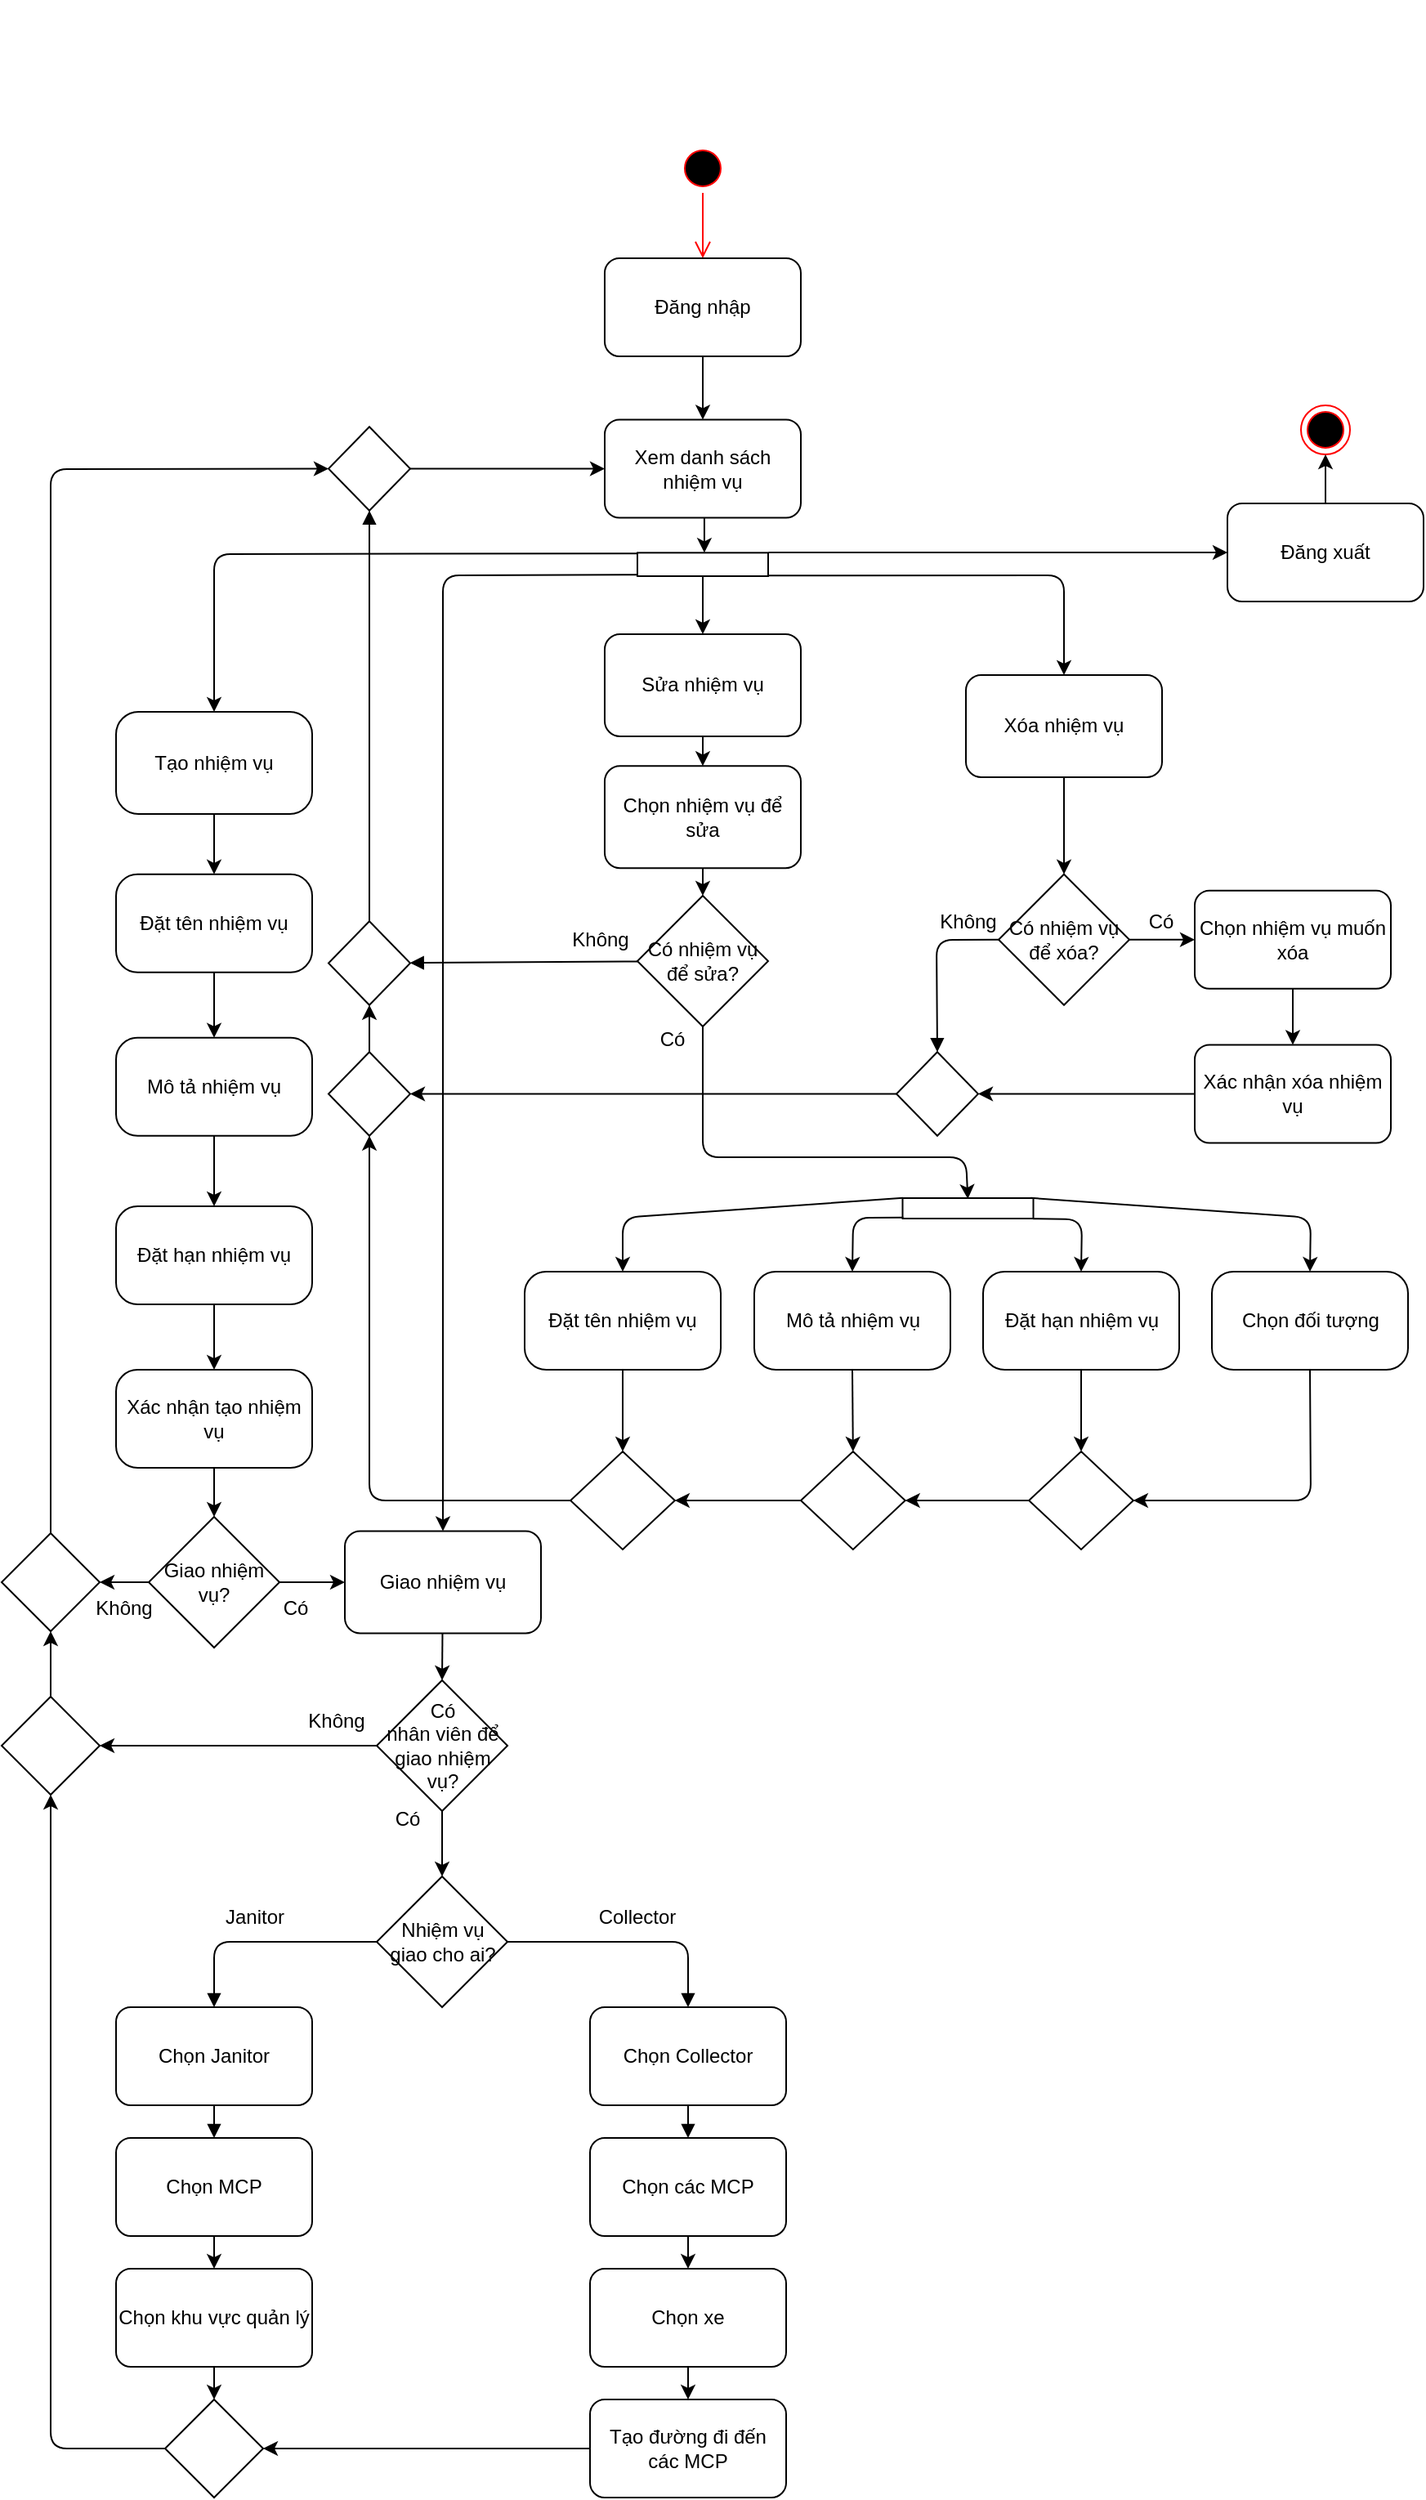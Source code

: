 <mxfile>
    <diagram id="f8bro3hq2V63n0aIHBkh" name="Task 2.1">
        <mxGraphModel dx="2593" dy="888" grid="1" gridSize="10" guides="1" tooltips="1" connect="1" arrows="1" fold="1" page="1" pageScale="1" pageWidth="827" pageHeight="1169" math="0" shadow="0">
            <root>
                <mxCell id="0"/>
                <mxCell id="1" parent="0"/>
                <mxCell id="8" style="edgeStyle=none;html=1;exitX=0;exitY=0.5;exitDx=0;exitDy=0;" parent="1" edge="1">
                    <mxGeometry relative="1" as="geometry">
                        <mxPoint x="160" y="180" as="targetPoint"/>
                        <mxPoint x="160" y="180" as="sourcePoint"/>
                    </mxGeometry>
                </mxCell>
                <mxCell id="snAStb-6BBQoRBitgBAS-25" value="" style="ellipse;html=1;shape=endState;fillColor=#000000;strokeColor=#ff0000;" parent="1" vertex="1">
                    <mxGeometry x="805" y="420" width="30" height="30" as="geometry"/>
                </mxCell>
                <mxCell id="snAStb-6BBQoRBitgBAS-26" value="" style="ellipse;html=1;shape=startState;fillColor=#000000;strokeColor=#ff0000;" parent="1" vertex="1">
                    <mxGeometry x="423.99" y="260" width="30" height="30" as="geometry"/>
                </mxCell>
                <mxCell id="snAStb-6BBQoRBitgBAS-27" value="" style="edgeStyle=orthogonalEdgeStyle;html=1;verticalAlign=bottom;endArrow=open;endSize=8;strokeColor=#ff0000;entryX=0.5;entryY=0;entryDx=0;entryDy=0;" parent="1" source="snAStb-6BBQoRBitgBAS-26" target="snAStb-6BBQoRBitgBAS-29" edge="1">
                    <mxGeometry relative="1" as="geometry">
                        <mxPoint x="189" y="480" as="targetPoint"/>
                    </mxGeometry>
                </mxCell>
                <mxCell id="44" style="edgeStyle=none;html=1;exitX=0.5;exitY=1;exitDx=0;exitDy=0;entryX=0.5;entryY=0;entryDx=0;entryDy=0;" parent="1" source="snAStb-6BBQoRBitgBAS-29" target="snAStb-6BBQoRBitgBAS-66" edge="1">
                    <mxGeometry relative="1" as="geometry"/>
                </mxCell>
                <mxCell id="snAStb-6BBQoRBitgBAS-29" value="Đăng nhập" style="rounded=1;whiteSpace=wrap;html=1;" parent="1" vertex="1">
                    <mxGeometry x="378.99" y="330" width="120" height="60" as="geometry"/>
                </mxCell>
                <mxCell id="09_dQwDft95VqXlqSRKo-99" value="" style="edgeStyle=none;html=1;" parent="1" source="snAStb-6BBQoRBitgBAS-30" target="09_dQwDft95VqXlqSRKo-98" edge="1">
                    <mxGeometry relative="1" as="geometry"/>
                </mxCell>
                <mxCell id="snAStb-6BBQoRBitgBAS-30" value="Tạo nhiệm vụ" style="rounded=1;whiteSpace=wrap;html=1;arcSize=22;" parent="1" vertex="1">
                    <mxGeometry x="80" y="607.5" width="120" height="62.5" as="geometry"/>
                </mxCell>
                <mxCell id="09_dQwDft95VqXlqSRKo-144" value="" style="edgeStyle=none;html=1;" parent="1" source="snAStb-6BBQoRBitgBAS-31" target="09_dQwDft95VqXlqSRKo-143" edge="1">
                    <mxGeometry relative="1" as="geometry"/>
                </mxCell>
                <mxCell id="snAStb-6BBQoRBitgBAS-31" value="Sửa nhiệm vụ" style="rounded=1;whiteSpace=wrap;html=1;" parent="1" vertex="1">
                    <mxGeometry x="378.99" y="560" width="120" height="62.5" as="geometry"/>
                </mxCell>
                <mxCell id="snAStb-6BBQoRBitgBAS-62" value="" style="edgeStyle=none;html=1;entryX=0.5;entryY=0;entryDx=0;entryDy=0;" parent="1" source="snAStb-6BBQoRBitgBAS-32" target="snAStb-6BBQoRBitgBAS-69" edge="1">
                    <mxGeometry relative="1" as="geometry">
                        <mxPoint x="450" y="752.5" as="targetPoint"/>
                    </mxGeometry>
                </mxCell>
                <mxCell id="snAStb-6BBQoRBitgBAS-32" value="Xóa nhiệm vụ" style="rounded=1;whiteSpace=wrap;html=1;" parent="1" vertex="1">
                    <mxGeometry x="600" y="585" width="120" height="62.5" as="geometry"/>
                </mxCell>
                <mxCell id="41" style="edgeStyle=none;html=1;entryX=0.5;entryY=0;entryDx=0;entryDy=0;exitX=0.974;exitY=0.016;exitDx=0;exitDy=0;exitPerimeter=0;" parent="1" source="snAStb-6BBQoRBitgBAS-41" target="snAStb-6BBQoRBitgBAS-32" edge="1">
                    <mxGeometry relative="1" as="geometry">
                        <Array as="points">
                            <mxPoint x="660" y="524"/>
                            <mxPoint x="660" y="560"/>
                        </Array>
                    </mxGeometry>
                </mxCell>
                <mxCell id="43" style="edgeStyle=none;html=1;entryX=0.5;entryY=0;entryDx=0;entryDy=0;exitX=0.028;exitY=0.997;exitDx=0;exitDy=0;exitPerimeter=0;" parent="1" source="snAStb-6BBQoRBitgBAS-41" target="snAStb-6BBQoRBitgBAS-30" edge="1">
                    <mxGeometry relative="1" as="geometry">
                        <Array as="points">
                            <mxPoint x="140" y="511"/>
                        </Array>
                    </mxGeometry>
                </mxCell>
                <mxCell id="137" style="edgeStyle=none;rounded=1;html=1;entryX=0.5;entryY=0;entryDx=0;entryDy=0;endArrow=classic;endFill=1;" parent="1" source="snAStb-6BBQoRBitgBAS-41" target="snAStb-6BBQoRBitgBAS-31" edge="1">
                    <mxGeometry relative="1" as="geometry"/>
                </mxCell>
                <mxCell id="snAStb-6BBQoRBitgBAS-41" value="" style="html=1;points=[];perimeter=orthogonalPerimeter;rotation=90;" parent="1" vertex="1">
                    <mxGeometry x="431.84" y="477.33" width="14.31" height="80" as="geometry"/>
                </mxCell>
                <mxCell id="snAStb-6BBQoRBitgBAS-51" value="" style="edgeStyle=none;html=1;" parent="1" source="snAStb-6BBQoRBitgBAS-50" target="snAStb-6BBQoRBitgBAS-25" edge="1">
                    <mxGeometry relative="1" as="geometry"/>
                </mxCell>
                <mxCell id="snAStb-6BBQoRBitgBAS-50" value="Đăng xuất" style="rounded=1;whiteSpace=wrap;html=1;" parent="1" vertex="1">
                    <mxGeometry x="760" y="480" width="120" height="60" as="geometry"/>
                </mxCell>
                <mxCell id="114" style="edgeStyle=none;html=1;endArrow=block;endFill=1;" parent="1" source="snAStb-6BBQoRBitgBAS-65" target="112" edge="1">
                    <mxGeometry relative="1" as="geometry"/>
                </mxCell>
                <mxCell id="snAStb-6BBQoRBitgBAS-65" value="Có nhiệm vụ để sửa?" style="rhombus;whiteSpace=wrap;html=1;" parent="1" vertex="1">
                    <mxGeometry x="398.99" y="720" width="80" height="80" as="geometry"/>
                </mxCell>
                <mxCell id="snAStb-6BBQoRBitgBAS-67" value="" style="edgeStyle=none;html=1;exitX=0.508;exitY=1.005;exitDx=0;exitDy=0;exitPerimeter=0;" parent="1" source="snAStb-6BBQoRBitgBAS-66" target="snAStb-6BBQoRBitgBAS-41" edge="1">
                    <mxGeometry relative="1" as="geometry"/>
                </mxCell>
                <mxCell id="130" style="edgeStyle=none;html=1;endArrow=block;endFill=1;" parent="1" source="snAStb-6BBQoRBitgBAS-66" edge="1">
                    <mxGeometry relative="1" as="geometry"/>
                </mxCell>
                <mxCell id="snAStb-6BBQoRBitgBAS-66" value="Xem danh sách nhiệm vụ" style="rounded=1;whiteSpace=wrap;html=1;" parent="1" vertex="1">
                    <mxGeometry x="379" y="428.75" width="120" height="60" as="geometry"/>
                </mxCell>
                <mxCell id="kybJRvyT3tSt8OVpMKfZ-118" value="" style="edgeStyle=none;html=1;exitX=1;exitY=0.5;exitDx=0;exitDy=0;" parent="1" source="snAStb-6BBQoRBitgBAS-69" target="kybJRvyT3tSt8OVpMKfZ-117" edge="1">
                    <mxGeometry relative="1" as="geometry">
                        <mxPoint x="699.646" y="836.526" as="sourcePoint"/>
                    </mxGeometry>
                </mxCell>
                <mxCell id="118" style="edgeStyle=none;html=1;endArrow=block;endFill=1;exitX=0;exitY=0.5;exitDx=0;exitDy=0;entryX=0.5;entryY=0;entryDx=0;entryDy=0;" parent="1" source="snAStb-6BBQoRBitgBAS-69" target="117" edge="1">
                    <mxGeometry relative="1" as="geometry">
                        <mxPoint x="620.002" y="836.882" as="sourcePoint"/>
                        <Array as="points">
                            <mxPoint x="582" y="747"/>
                        </Array>
                    </mxGeometry>
                </mxCell>
                <mxCell id="snAStb-6BBQoRBitgBAS-69" value="Có nhiệm vụ để xóa?" style="rhombus;whiteSpace=wrap;html=1;" parent="1" vertex="1">
                    <mxGeometry x="620" y="706.88" width="80" height="80" as="geometry"/>
                </mxCell>
                <mxCell id="snAStb-6BBQoRBitgBAS-80" value="" style="endArrow=classic;html=1;entryX=0;entryY=0.5;entryDx=0;entryDy=0;startArrow=none;exitX=0.5;exitY=0;exitDx=0;exitDy=0;" parent="1" source="Qa9XHfbVyklv0S31ZLcw-146" target="snAStb-6BBQoRBitgBAS-87" edge="1">
                    <mxGeometry width="50" height="50" relative="1" as="geometry">
                        <mxPoint x="40" y="1940" as="sourcePoint"/>
                        <mxPoint x="130" y="459" as="targetPoint"/>
                        <Array as="points">
                            <mxPoint x="40" y="459"/>
                        </Array>
                    </mxGeometry>
                </mxCell>
                <mxCell id="snAStb-6BBQoRBitgBAS-82" value="Có" style="text;html=1;strokeColor=none;fillColor=none;align=center;verticalAlign=middle;whiteSpace=wrap;rounded=0;" parent="1" vertex="1">
                    <mxGeometry x="404.24" y="793.13" width="32.75" height="30" as="geometry"/>
                </mxCell>
                <mxCell id="snAStb-6BBQoRBitgBAS-85" value="Không" style="text;html=1;strokeColor=none;fillColor=none;align=center;verticalAlign=middle;whiteSpace=wrap;rounded=0;" parent="1" vertex="1">
                    <mxGeometry x="580.62" y="720.62" width="41.25" height="30" as="geometry"/>
                </mxCell>
                <mxCell id="snAStb-6BBQoRBitgBAS-86" value="Không" style="text;html=1;strokeColor=none;fillColor=none;align=center;verticalAlign=middle;whiteSpace=wrap;rounded=0;" parent="1" vertex="1">
                    <mxGeometry x="189.5" y="1210" width="50" height="30" as="geometry"/>
                </mxCell>
                <mxCell id="snAStb-6BBQoRBitgBAS-87" value="" style="rhombus;whiteSpace=wrap;html=1;" parent="1" vertex="1">
                    <mxGeometry x="210" y="433.12" width="50" height="51.25" as="geometry"/>
                </mxCell>
                <mxCell id="snAStb-6BBQoRBitgBAS-88" value="" style="endArrow=classic;html=1;exitX=1;exitY=0.5;exitDx=0;exitDy=0;entryX=0;entryY=0.5;entryDx=0;entryDy=0;" parent="1" source="snAStb-6BBQoRBitgBAS-87" target="snAStb-6BBQoRBitgBAS-66" edge="1">
                    <mxGeometry width="50" height="50" relative="1" as="geometry">
                        <mxPoint x="180" y="440" as="sourcePoint"/>
                        <mxPoint x="230" y="390" as="targetPoint"/>
                    </mxGeometry>
                </mxCell>
                <mxCell id="86" value="Có" style="text;html=1;strokeColor=none;fillColor=none;align=center;verticalAlign=middle;whiteSpace=wrap;rounded=0;" parent="1" vertex="1">
                    <mxGeometry x="243.25" y="1270" width="30.5" height="30" as="geometry"/>
                </mxCell>
                <mxCell id="09_dQwDft95VqXlqSRKo-92" value="" style="edgeStyle=none;html=1;entryX=0.5;entryY=0;entryDx=0;entryDy=0;" parent="1" source="09_dQwDft95VqXlqSRKo-87" target="72" edge="1">
                    <mxGeometry relative="1" as="geometry">
                        <mxPoint x="280" y="1222.5" as="targetPoint"/>
                    </mxGeometry>
                </mxCell>
                <mxCell id="09_dQwDft95VqXlqSRKo-145" value="" style="edgeStyle=none;html=1;entryX=0.5;entryY=0;entryDx=0;entryDy=0;" parent="1" source="09_dQwDft95VqXlqSRKo-143" target="snAStb-6BBQoRBitgBAS-65" edge="1">
                    <mxGeometry relative="1" as="geometry"/>
                </mxCell>
                <mxCell id="09_dQwDft95VqXlqSRKo-107" value="" style="edgeStyle=none;html=1;" parent="1" source="snAStb-6BBQoRBitgBAS-102" target="snAStb-6BBQoRBitgBAS-103" edge="1">
                    <mxGeometry relative="1" as="geometry"/>
                </mxCell>
                <mxCell id="snAStb-6BBQoRBitgBAS-102" value="Chọn MCP" style="rounded=1;whiteSpace=wrap;html=1;" parent="1" vertex="1">
                    <mxGeometry x="80" y="1480" width="120" height="60" as="geometry"/>
                </mxCell>
                <mxCell id="snAStb-6BBQoRBitgBAS-103" value="Chọn khu vực quản lý" style="whiteSpace=wrap;html=1;rounded=1;" parent="1" vertex="1">
                    <mxGeometry x="80" y="1560" width="120" height="60" as="geometry"/>
                </mxCell>
                <mxCell id="snAStb-6BBQoRBitgBAS-107" value="" style="edgeStyle=none;html=1;" parent="1" source="snAStb-6BBQoRBitgBAS-105" target="snAStb-6BBQoRBitgBAS-106" edge="1">
                    <mxGeometry relative="1" as="geometry"/>
                </mxCell>
                <mxCell id="snAStb-6BBQoRBitgBAS-105" value="Chọn các MCP" style="rounded=1;whiteSpace=wrap;html=1;" parent="1" vertex="1">
                    <mxGeometry x="370" y="1480" width="120" height="60" as="geometry"/>
                </mxCell>
                <mxCell id="snAStb-6BBQoRBitgBAS-110" value="" style="edgeStyle=none;html=1;" parent="1" source="snAStb-6BBQoRBitgBAS-106" target="snAStb-6BBQoRBitgBAS-109" edge="1">
                    <mxGeometry relative="1" as="geometry"/>
                </mxCell>
                <mxCell id="snAStb-6BBQoRBitgBAS-106" value="Chọn xe" style="whiteSpace=wrap;html=1;rounded=1;" parent="1" vertex="1">
                    <mxGeometry x="370" y="1560" width="120" height="60" as="geometry"/>
                </mxCell>
                <mxCell id="snAStb-6BBQoRBitgBAS-109" value="Tạo đường đi đến&lt;br&gt;các MCP" style="whiteSpace=wrap;html=1;rounded=1;" parent="1" vertex="1">
                    <mxGeometry x="370" y="1640" width="120" height="60" as="geometry"/>
                </mxCell>
                <mxCell id="kybJRvyT3tSt8OVpMKfZ-103" value="" style="edgeStyle=none;html=1;entryX=0.5;entryY=0;entryDx=0;entryDy=0;" parent="1" source="72" target="106" edge="1">
                    <mxGeometry relative="1" as="geometry">
                        <mxPoint x="280" y="1314" as="targetPoint"/>
                    </mxGeometry>
                </mxCell>
                <mxCell id="72" value="Có &lt;br&gt;nhân viên để giao nhiệm vụ?" style="rhombus;whiteSpace=wrap;html=1;" parent="1" vertex="1">
                    <mxGeometry x="239.5" y="1200" width="80" height="80" as="geometry"/>
                </mxCell>
                <mxCell id="09_dQwDft95VqXlqSRKo-87" value="Giao nhiệm vụ" style="rounded=1;whiteSpace=wrap;html=1;" parent="1" vertex="1">
                    <mxGeometry x="220" y="1108.75" width="120" height="62.5" as="geometry"/>
                </mxCell>
                <mxCell id="09_dQwDft95VqXlqSRKo-91" value="" style="endArrow=classic;html=1;entryX=0.5;entryY=0;entryDx=0;entryDy=0;exitX=0.939;exitY=1;exitDx=0;exitDy=0;exitPerimeter=0;" parent="1" source="snAStb-6BBQoRBitgBAS-41" target="09_dQwDft95VqXlqSRKo-87" edge="1">
                    <mxGeometry width="50" height="50" relative="1" as="geometry">
                        <mxPoint x="340" y="580" as="sourcePoint"/>
                        <mxPoint x="410" y="560" as="targetPoint"/>
                        <Array as="points">
                            <mxPoint x="280" y="524"/>
                        </Array>
                    </mxGeometry>
                </mxCell>
                <mxCell id="09_dQwDft95VqXlqSRKo-101" value="" style="edgeStyle=none;html=1;" parent="1" source="09_dQwDft95VqXlqSRKo-98" target="09_dQwDft95VqXlqSRKo-100" edge="1">
                    <mxGeometry relative="1" as="geometry"/>
                </mxCell>
                <mxCell id="09_dQwDft95VqXlqSRKo-98" value="Đặt tên nhiệm vụ" style="whiteSpace=wrap;html=1;rounded=1;arcSize=22;" parent="1" vertex="1">
                    <mxGeometry x="80" y="706.88" width="120" height="60" as="geometry"/>
                </mxCell>
                <mxCell id="09_dQwDft95VqXlqSRKo-103" value="" style="edgeStyle=none;html=1;" parent="1" source="09_dQwDft95VqXlqSRKo-100" target="09_dQwDft95VqXlqSRKo-102" edge="1">
                    <mxGeometry relative="1" as="geometry"/>
                </mxCell>
                <mxCell id="09_dQwDft95VqXlqSRKo-100" value="Mô tả nhiệm vụ" style="whiteSpace=wrap;html=1;rounded=1;arcSize=22;" parent="1" vertex="1">
                    <mxGeometry x="80" y="806.87" width="120" height="60" as="geometry"/>
                </mxCell>
                <mxCell id="09_dQwDft95VqXlqSRKo-115" value="" style="edgeStyle=none;html=1;" parent="1" source="09_dQwDft95VqXlqSRKo-102" target="09_dQwDft95VqXlqSRKo-114" edge="1">
                    <mxGeometry relative="1" as="geometry"/>
                </mxCell>
                <mxCell id="09_dQwDft95VqXlqSRKo-102" value="Đặt hạn nhiệm vụ" style="whiteSpace=wrap;html=1;rounded=1;arcSize=22;" parent="1" vertex="1">
                    <mxGeometry x="80" y="910" width="120" height="60" as="geometry"/>
                </mxCell>
                <mxCell id="09_dQwDft95VqXlqSRKo-110" value="Giao nhiệm vụ?" style="rhombus;whiteSpace=wrap;html=1;" parent="1" vertex="1">
                    <mxGeometry x="100" y="1100" width="80" height="80" as="geometry"/>
                </mxCell>
                <mxCell id="09_dQwDft95VqXlqSRKo-113" value="" style="endArrow=classic;html=1;exitX=1;exitY=0.5;exitDx=0;exitDy=0;entryX=0;entryY=0.5;entryDx=0;entryDy=0;" parent="1" source="09_dQwDft95VqXlqSRKo-110" target="09_dQwDft95VqXlqSRKo-87" edge="1">
                    <mxGeometry width="50" height="50" relative="1" as="geometry">
                        <mxPoint x="80" y="1240" as="sourcePoint"/>
                        <mxPoint x="130" y="1190" as="targetPoint"/>
                    </mxGeometry>
                </mxCell>
                <mxCell id="09_dQwDft95VqXlqSRKo-116" value="" style="edgeStyle=none;html=1;" parent="1" source="09_dQwDft95VqXlqSRKo-114" target="09_dQwDft95VqXlqSRKo-110" edge="1">
                    <mxGeometry relative="1" as="geometry"/>
                </mxCell>
                <mxCell id="09_dQwDft95VqXlqSRKo-114" value="Xác nhận tạo nhiệm vụ" style="whiteSpace=wrap;html=1;rounded=1;arcSize=22;" parent="1" vertex="1">
                    <mxGeometry x="80" y="1010" width="120" height="60" as="geometry"/>
                </mxCell>
                <mxCell id="09_dQwDft95VqXlqSRKo-117" value="Có" style="text;html=1;strokeColor=none;fillColor=none;align=center;verticalAlign=middle;whiteSpace=wrap;rounded=0;" parent="1" vertex="1">
                    <mxGeometry x="160" y="1141.25" width="60" height="30" as="geometry"/>
                </mxCell>
                <mxCell id="09_dQwDft95VqXlqSRKo-118" value="Không" style="text;html=1;strokeColor=none;fillColor=none;align=center;verticalAlign=middle;whiteSpace=wrap;rounded=0;" parent="1" vertex="1">
                    <mxGeometry x="50" y="1141.25" width="70" height="30" as="geometry"/>
                </mxCell>
                <mxCell id="09_dQwDft95VqXlqSRKo-130" value="Không" style="text;html=1;strokeColor=none;fillColor=none;align=center;verticalAlign=middle;whiteSpace=wrap;rounded=0;" parent="1" vertex="1">
                    <mxGeometry x="353.74" y="731.88" width="45.25" height="30" as="geometry"/>
                </mxCell>
                <mxCell id="09_dQwDft95VqXlqSRKo-131" value="" style="endArrow=classic;html=1;exitX=0.5;exitY=1;exitDx=0;exitDy=0;entryX=0.042;entryY=0.501;entryDx=0;entryDy=0;entryPerimeter=0;" parent="1" source="snAStb-6BBQoRBitgBAS-65" target="09_dQwDft95VqXlqSRKo-132" edge="1">
                    <mxGeometry width="50" height="50" relative="1" as="geometry">
                        <mxPoint x="510" y="1040" as="sourcePoint"/>
                        <mxPoint x="480" y="960" as="targetPoint"/>
                        <Array as="points">
                            <mxPoint x="439" y="880"/>
                            <mxPoint x="600" y="880"/>
                        </Array>
                    </mxGeometry>
                </mxCell>
                <mxCell id="09_dQwDft95VqXlqSRKo-132" value="" style="html=1;points=[];perimeter=orthogonalPerimeter;rotation=90;" parent="1" vertex="1">
                    <mxGeometry x="595" y="871.25" width="12.5" height="80" as="geometry"/>
                </mxCell>
                <mxCell id="Qa9XHfbVyklv0S31ZLcw-154" style="edgeStyle=none;html=1;exitX=0.5;exitY=1;exitDx=0;exitDy=0;entryX=0.5;entryY=0;entryDx=0;entryDy=0;" parent="1" source="09_dQwDft95VqXlqSRKo-133" target="Qa9XHfbVyklv0S31ZLcw-149" edge="1">
                    <mxGeometry relative="1" as="geometry"/>
                </mxCell>
                <mxCell id="09_dQwDft95VqXlqSRKo-133" value="Đặt tên nhiệm vụ" style="whiteSpace=wrap;html=1;rounded=1;arcSize=22;" parent="1" vertex="1">
                    <mxGeometry x="330" y="950" width="120" height="60" as="geometry"/>
                </mxCell>
                <mxCell id="Qa9XHfbVyklv0S31ZLcw-157" style="edgeStyle=none;html=1;exitX=0.5;exitY=1;exitDx=0;exitDy=0;entryX=0.5;entryY=0;entryDx=0;entryDy=0;" parent="1" source="09_dQwDft95VqXlqSRKo-134" target="Qa9XHfbVyklv0S31ZLcw-155" edge="1">
                    <mxGeometry relative="1" as="geometry"/>
                </mxCell>
                <mxCell id="09_dQwDft95VqXlqSRKo-134" value="Mô tả nhiệm vụ" style="whiteSpace=wrap;html=1;rounded=1;arcSize=22;" parent="1" vertex="1">
                    <mxGeometry x="470.5" y="950" width="120" height="60" as="geometry"/>
                </mxCell>
                <mxCell id="Qa9XHfbVyklv0S31ZLcw-159" style="edgeStyle=none;html=1;exitX=0.5;exitY=1;exitDx=0;exitDy=0;entryX=0.5;entryY=0;entryDx=0;entryDy=0;" parent="1" source="09_dQwDft95VqXlqSRKo-135" target="Qa9XHfbVyklv0S31ZLcw-158" edge="1">
                    <mxGeometry relative="1" as="geometry"/>
                </mxCell>
                <mxCell id="09_dQwDft95VqXlqSRKo-135" value="Đặt hạn nhiệm vụ" style="whiteSpace=wrap;html=1;rounded=1;arcSize=22;" parent="1" vertex="1">
                    <mxGeometry x="610.5" y="950" width="120" height="60" as="geometry"/>
                </mxCell>
                <mxCell id="09_dQwDft95VqXlqSRKo-136" value="Chọn đối tượng" style="whiteSpace=wrap;html=1;rounded=1;arcSize=22;" parent="1" vertex="1">
                    <mxGeometry x="750.5" y="950" width="120" height="60" as="geometry"/>
                </mxCell>
                <mxCell id="09_dQwDft95VqXlqSRKo-137" value="" style="endArrow=classic;html=1;entryX=0.5;entryY=0;entryDx=0;entryDy=0;exitX=-0.009;exitY=0.997;exitDx=0;exitDy=0;exitPerimeter=0;" parent="1" source="09_dQwDft95VqXlqSRKo-132" target="09_dQwDft95VqXlqSRKo-133" edge="1">
                    <mxGeometry width="50" height="50" relative="1" as="geometry">
                        <mxPoint x="560" y="900" as="sourcePoint"/>
                        <mxPoint x="640" y="960" as="targetPoint"/>
                        <Array as="points">
                            <mxPoint x="390" y="917"/>
                        </Array>
                    </mxGeometry>
                </mxCell>
                <mxCell id="09_dQwDft95VqXlqSRKo-138" value="" style="endArrow=classic;html=1;entryX=0.5;entryY=0;entryDx=0;entryDy=0;exitX=0.954;exitY=0.994;exitDx=0;exitDy=0;exitPerimeter=0;" parent="1" source="09_dQwDft95VqXlqSRKo-132" target="09_dQwDft95VqXlqSRKo-134" edge="1">
                    <mxGeometry width="50" height="50" relative="1" as="geometry">
                        <mxPoint x="560" y="920" as="sourcePoint"/>
                        <mxPoint x="610" y="940" as="targetPoint"/>
                        <Array as="points">
                            <mxPoint x="531" y="917"/>
                        </Array>
                    </mxGeometry>
                </mxCell>
                <mxCell id="09_dQwDft95VqXlqSRKo-139" value="" style="endArrow=classic;html=1;exitX=1.008;exitY=0.002;exitDx=0;exitDy=0;exitPerimeter=0;entryX=0.5;entryY=0;entryDx=0;entryDy=0;" parent="1" source="09_dQwDft95VqXlqSRKo-132" target="09_dQwDft95VqXlqSRKo-135" edge="1">
                    <mxGeometry width="50" height="50" relative="1" as="geometry">
                        <mxPoint x="580" y="990" as="sourcePoint"/>
                        <mxPoint x="630" y="940" as="targetPoint"/>
                        <Array as="points">
                            <mxPoint x="671" y="918"/>
                        </Array>
                    </mxGeometry>
                </mxCell>
                <mxCell id="09_dQwDft95VqXlqSRKo-140" value="" style="endArrow=classic;html=1;entryX=0.5;entryY=0;entryDx=0;entryDy=0;exitX=-0.009;exitY=0.02;exitDx=0;exitDy=0;exitPerimeter=0;" parent="1" source="09_dQwDft95VqXlqSRKo-132" target="09_dQwDft95VqXlqSRKo-136" edge="1">
                    <mxGeometry width="50" height="50" relative="1" as="geometry">
                        <mxPoint x="520" y="930" as="sourcePoint"/>
                        <mxPoint x="680" y="940" as="targetPoint"/>
                        <Array as="points">
                            <mxPoint x="811" y="917"/>
                        </Array>
                    </mxGeometry>
                </mxCell>
                <mxCell id="09_dQwDft95VqXlqSRKo-143" value="Chọn nhiệm vụ để sửa" style="rounded=1;whiteSpace=wrap;html=1;" parent="1" vertex="1">
                    <mxGeometry x="378.99" y="640.63" width="120" height="62.5" as="geometry"/>
                </mxCell>
                <mxCell id="09_dQwDft95VqXlqSRKo-149" value="" style="endArrow=classic;html=1;exitX=0.5;exitY=1;exitDx=0;exitDy=0;entryX=0.5;entryY=0;entryDx=0;entryDy=0;" parent="1" source="snAStb-6BBQoRBitgBAS-103" target="Qa9XHfbVyklv0S31ZLcw-160" edge="1">
                    <mxGeometry width="50" height="50" relative="1" as="geometry">
                        <mxPoint x="669" y="1560" as="sourcePoint"/>
                        <mxPoint x="121.25" y="1650" as="targetPoint"/>
                    </mxGeometry>
                </mxCell>
                <mxCell id="102" style="edgeStyle=none;html=1;entryX=0.5;entryY=0;entryDx=0;entryDy=0;endArrow=block;endFill=1;exitX=0;exitY=0.5;exitDx=0;exitDy=0;" parent="1" source="106" target="kybJRvyT3tSt8OVpMKfZ-104" edge="1">
                    <mxGeometry relative="1" as="geometry">
                        <Array as="points">
                            <mxPoint x="140" y="1360"/>
                        </Array>
                        <mxPoint x="240" y="1320" as="sourcePoint"/>
                    </mxGeometry>
                </mxCell>
                <mxCell id="103" style="edgeStyle=none;html=1;entryX=0.5;entryY=0;entryDx=0;entryDy=0;endArrow=block;endFill=1;exitX=1;exitY=0.5;exitDx=0;exitDy=0;" parent="1" source="106" target="kybJRvyT3tSt8OVpMKfZ-105" edge="1">
                    <mxGeometry relative="1" as="geometry">
                        <Array as="points">
                            <mxPoint x="430" y="1360"/>
                        </Array>
                        <mxPoint x="320" y="1320" as="sourcePoint"/>
                    </mxGeometry>
                </mxCell>
                <mxCell id="101" style="edgeStyle=none;html=1;entryX=0.5;entryY=0;entryDx=0;entryDy=0;endArrow=block;endFill=1;" parent="1" source="kybJRvyT3tSt8OVpMKfZ-104" target="snAStb-6BBQoRBitgBAS-102" edge="1">
                    <mxGeometry relative="1" as="geometry"/>
                </mxCell>
                <mxCell id="kybJRvyT3tSt8OVpMKfZ-104" value="Chọn Janitor" style="rounded=1;whiteSpace=wrap;html=1;" parent="1" vertex="1">
                    <mxGeometry x="80" y="1400" width="120" height="60" as="geometry"/>
                </mxCell>
                <mxCell id="104" style="edgeStyle=none;html=1;exitX=0.5;exitY=1;exitDx=0;exitDy=0;endArrow=block;endFill=1;" parent="1" source="kybJRvyT3tSt8OVpMKfZ-105" target="snAStb-6BBQoRBitgBAS-105" edge="1">
                    <mxGeometry relative="1" as="geometry"/>
                </mxCell>
                <mxCell id="kybJRvyT3tSt8OVpMKfZ-105" value="Chọn Collector" style="rounded=1;whiteSpace=wrap;html=1;" parent="1" vertex="1">
                    <mxGeometry x="370" y="1400" width="120" height="60" as="geometry"/>
                </mxCell>
                <mxCell id="106" value="Nhiệm vụ&lt;br&gt;giao cho ai?" style="rhombus;whiteSpace=wrap;html=1;" parent="1" vertex="1">
                    <mxGeometry x="239.5" y="1320" width="80" height="80" as="geometry"/>
                </mxCell>
                <mxCell id="107" value="Janitor" style="text;html=1;strokeColor=none;fillColor=none;align=center;verticalAlign=middle;whiteSpace=wrap;rounded=0;" parent="1" vertex="1">
                    <mxGeometry x="139.5" y="1330" width="50" height="30" as="geometry"/>
                </mxCell>
                <mxCell id="108" value="Collector" style="text;html=1;strokeColor=none;fillColor=none;align=center;verticalAlign=middle;whiteSpace=wrap;rounded=0;" parent="1" vertex="1">
                    <mxGeometry x="373.99" y="1330" width="50" height="30" as="geometry"/>
                </mxCell>
                <mxCell id="113" style="edgeStyle=none;html=1;endArrow=block;endFill=1;" parent="1" source="112" target="snAStb-6BBQoRBitgBAS-87" edge="1">
                    <mxGeometry relative="1" as="geometry"/>
                </mxCell>
                <mxCell id="112" value="" style="rhombus;whiteSpace=wrap;html=1;" parent="1" vertex="1">
                    <mxGeometry x="210" y="735.63" width="50" height="51.25" as="geometry"/>
                </mxCell>
                <mxCell id="kybJRvyT3tSt8OVpMKfZ-112" value="" style="endArrow=classic;html=1;entryX=0;entryY=0.5;entryDx=0;entryDy=0;exitX=-0.015;exitY=-0.004;exitDx=0;exitDy=0;exitPerimeter=0;" parent="1" source="snAStb-6BBQoRBitgBAS-41" target="snAStb-6BBQoRBitgBAS-50" edge="1">
                    <mxGeometry width="50" height="50" relative="1" as="geometry">
                        <mxPoint x="480" y="514" as="sourcePoint"/>
                        <mxPoint x="650" y="420" as="targetPoint"/>
                    </mxGeometry>
                </mxCell>
                <mxCell id="kybJRvyT3tSt8OVpMKfZ-123" value="" style="edgeStyle=none;html=1;" parent="1" source="kybJRvyT3tSt8OVpMKfZ-117" target="kybJRvyT3tSt8OVpMKfZ-122" edge="1">
                    <mxGeometry relative="1" as="geometry"/>
                </mxCell>
                <mxCell id="kybJRvyT3tSt8OVpMKfZ-117" value="Chọn nhiệm vụ muốn xóa" style="rounded=1;whiteSpace=wrap;html=1;" parent="1" vertex="1">
                    <mxGeometry x="740" y="716.88" width="120" height="60" as="geometry"/>
                </mxCell>
                <mxCell id="kybJRvyT3tSt8OVpMKfZ-119" value="Có" style="text;html=1;strokeColor=none;fillColor=none;align=center;verticalAlign=middle;whiteSpace=wrap;rounded=0;" parent="1" vertex="1">
                    <mxGeometry x="698.75" y="720.62" width="41.25" height="30" as="geometry"/>
                </mxCell>
                <mxCell id="117" value="" style="rhombus;whiteSpace=wrap;html=1;" parent="1" vertex="1">
                    <mxGeometry x="557.5" y="815.62" width="50" height="51.25" as="geometry"/>
                </mxCell>
                <mxCell id="122" style="edgeStyle=none;rounded=1;html=1;entryX=1;entryY=0.5;entryDx=0;entryDy=0;endArrow=classic;endFill=1;" parent="1" source="kybJRvyT3tSt8OVpMKfZ-122" target="117" edge="1">
                    <mxGeometry relative="1" as="geometry"/>
                </mxCell>
                <mxCell id="kybJRvyT3tSt8OVpMKfZ-122" value="Xác nhận xóa nhiệm vụ" style="whiteSpace=wrap;html=1;rounded=1;" parent="1" vertex="1">
                    <mxGeometry x="740" y="811.25" width="120" height="60" as="geometry"/>
                </mxCell>
                <mxCell id="131" style="edgeStyle=none;html=1;entryX=0;entryY=0.5;entryDx=0;entryDy=0;endArrow=block;endFill=1;" parent="1" target="snAStb-6BBQoRBitgBAS-25" edge="1">
                    <mxGeometry relative="1" as="geometry"/>
                </mxCell>
                <mxCell id="Qa9XHfbVyklv0S31ZLcw-137" value="" style="rhombus;whiteSpace=wrap;html=1;" parent="1" vertex="1">
                    <mxGeometry x="210" y="815.62" width="50" height="51.25" as="geometry"/>
                </mxCell>
                <mxCell id="Qa9XHfbVyklv0S31ZLcw-141" value="" style="rhombus;whiteSpace=wrap;html=1;" parent="1" vertex="1">
                    <mxGeometry x="10" y="1210" width="60" height="60" as="geometry"/>
                </mxCell>
                <mxCell id="Qa9XHfbVyklv0S31ZLcw-146" value="" style="rhombus;whiteSpace=wrap;html=1;" parent="1" vertex="1">
                    <mxGeometry x="10" y="1110" width="60" height="60" as="geometry"/>
                </mxCell>
                <mxCell id="Qa9XHfbVyklv0S31ZLcw-149" value="" style="rhombus;whiteSpace=wrap;html=1;" parent="1" vertex="1">
                    <mxGeometry x="358.07" y="1060" width="63.85" height="60" as="geometry"/>
                </mxCell>
                <mxCell id="Qa9XHfbVyklv0S31ZLcw-155" value="" style="rhombus;whiteSpace=wrap;html=1;" parent="1" vertex="1">
                    <mxGeometry x="499" y="1060" width="63.85" height="60" as="geometry"/>
                </mxCell>
                <mxCell id="Qa9XHfbVyklv0S31ZLcw-158" value="" style="rhombus;whiteSpace=wrap;html=1;" parent="1" vertex="1">
                    <mxGeometry x="638.58" y="1060" width="63.85" height="60" as="geometry"/>
                </mxCell>
                <mxCell id="Qa9XHfbVyklv0S31ZLcw-160" value="" style="rhombus;whiteSpace=wrap;html=1;" parent="1" vertex="1">
                    <mxGeometry x="110" y="1640" width="60" height="60" as="geometry"/>
                </mxCell>
                <mxCell id="OIhVFFOoTXd9-7SeYz4r-137" value="" style="endArrow=classic;html=1;strokeColor=default;entryX=1;entryY=0.5;entryDx=0;entryDy=0;exitX=0;exitY=0.5;exitDx=0;exitDy=0;" parent="1" source="snAStb-6BBQoRBitgBAS-109" target="Qa9XHfbVyklv0S31ZLcw-160" edge="1">
                    <mxGeometry width="50" height="50" relative="1" as="geometry">
                        <mxPoint x="290" y="1710" as="sourcePoint"/>
                        <mxPoint x="340" y="1660" as="targetPoint"/>
                        <Array as="points"/>
                    </mxGeometry>
                </mxCell>
                <mxCell id="OIhVFFOoTXd9-7SeYz4r-138" value="" style="endArrow=classic;html=1;strokeColor=default;exitX=1;exitY=1;exitDx=0;exitDy=0;entryX=1;entryY=0.5;entryDx=0;entryDy=0;" parent="1" source="snAStb-6BBQoRBitgBAS-86" target="Qa9XHfbVyklv0S31ZLcw-141" edge="1">
                    <mxGeometry width="50" height="50" relative="1" as="geometry">
                        <mxPoint x="130" y="1270" as="sourcePoint"/>
                        <mxPoint x="180" y="1220" as="targetPoint"/>
                    </mxGeometry>
                </mxCell>
                <mxCell id="OIhVFFOoTXd9-7SeYz4r-140" value="" style="endArrow=classic;html=1;strokeColor=default;exitX=0;exitY=0.5;exitDx=0;exitDy=0;entryX=1;entryY=0.5;entryDx=0;entryDy=0;" parent="1" source="09_dQwDft95VqXlqSRKo-110" target="Qa9XHfbVyklv0S31ZLcw-146" edge="1">
                    <mxGeometry width="50" height="50" relative="1" as="geometry">
                        <mxPoint x="85" y="1120" as="sourcePoint"/>
                        <mxPoint x="120" y="1080" as="targetPoint"/>
                    </mxGeometry>
                </mxCell>
                <mxCell id="OIhVFFOoTXd9-7SeYz4r-142" value="" style="endArrow=classic;html=1;strokeColor=default;exitX=0.5;exitY=1;exitDx=0;exitDy=0;entryX=1;entryY=0.5;entryDx=0;entryDy=0;" parent="1" source="09_dQwDft95VqXlqSRKo-136" target="Qa9XHfbVyklv0S31ZLcw-158" edge="1">
                    <mxGeometry width="50" height="50" relative="1" as="geometry">
                        <mxPoint x="750" y="1140" as="sourcePoint"/>
                        <mxPoint x="800" y="1090" as="targetPoint"/>
                        <Array as="points">
                            <mxPoint x="811" y="1090"/>
                        </Array>
                    </mxGeometry>
                </mxCell>
                <mxCell id="OIhVFFOoTXd9-7SeYz4r-143" value="" style="endArrow=classic;html=1;strokeColor=default;exitX=0;exitY=0.5;exitDx=0;exitDy=0;entryX=1;entryY=0.5;entryDx=0;entryDy=0;" parent="1" source="Qa9XHfbVyklv0S31ZLcw-158" target="Qa9XHfbVyklv0S31ZLcw-155" edge="1">
                    <mxGeometry width="50" height="50" relative="1" as="geometry">
                        <mxPoint x="600" y="1170" as="sourcePoint"/>
                        <mxPoint x="650" y="1120" as="targetPoint"/>
                    </mxGeometry>
                </mxCell>
                <mxCell id="OIhVFFOoTXd9-7SeYz4r-144" value="" style="endArrow=classic;html=1;strokeColor=default;exitX=0;exitY=0.5;exitDx=0;exitDy=0;entryX=1;entryY=0.5;entryDx=0;entryDy=0;" parent="1" source="Qa9XHfbVyklv0S31ZLcw-155" target="Qa9XHfbVyklv0S31ZLcw-149" edge="1">
                    <mxGeometry width="50" height="50" relative="1" as="geometry">
                        <mxPoint x="430" y="1170" as="sourcePoint"/>
                        <mxPoint x="480" y="1120" as="targetPoint"/>
                    </mxGeometry>
                </mxCell>
                <mxCell id="OIhVFFOoTXd9-7SeYz4r-145" value="" style="endArrow=classic;html=1;strokeColor=default;entryX=0.5;entryY=1;entryDx=0;entryDy=0;exitX=0;exitY=0.5;exitDx=0;exitDy=0;" parent="1" source="Qa9XHfbVyklv0S31ZLcw-149" target="Qa9XHfbVyklv0S31ZLcw-137" edge="1">
                    <mxGeometry width="50" height="50" relative="1" as="geometry">
                        <mxPoint x="210" y="1040" as="sourcePoint"/>
                        <mxPoint x="260" y="990" as="targetPoint"/>
                        <Array as="points">
                            <mxPoint x="235" y="1090"/>
                        </Array>
                    </mxGeometry>
                </mxCell>
                <mxCell id="OIhVFFOoTXd9-7SeYz4r-146" value="" style="endArrow=classic;html=1;strokeColor=default;exitX=0.5;exitY=0;exitDx=0;exitDy=0;entryX=0.5;entryY=1;entryDx=0;entryDy=0;" parent="1" source="Qa9XHfbVyklv0S31ZLcw-141" target="Qa9XHfbVyklv0S31ZLcw-146" edge="1">
                    <mxGeometry width="50" height="50" relative="1" as="geometry">
                        <mxPoint x="80" y="1240" as="sourcePoint"/>
                        <mxPoint x="130" y="1190" as="targetPoint"/>
                    </mxGeometry>
                </mxCell>
                <mxCell id="OIhVFFOoTXd9-7SeYz4r-147" value="" style="endArrow=classic;html=1;strokeColor=default;entryX=0.5;entryY=1;entryDx=0;entryDy=0;exitX=0;exitY=0.5;exitDx=0;exitDy=0;" parent="1" source="Qa9XHfbVyklv0S31ZLcw-160" target="Qa9XHfbVyklv0S31ZLcw-141" edge="1">
                    <mxGeometry width="50" height="50" relative="1" as="geometry">
                        <mxPoint x="50" y="1340" as="sourcePoint"/>
                        <mxPoint x="100" y="1290" as="targetPoint"/>
                        <Array as="points">
                            <mxPoint x="40" y="1670"/>
                        </Array>
                    </mxGeometry>
                </mxCell>
                <mxCell id="OIhVFFOoTXd9-7SeYz4r-148" value="" style="endArrow=classic;html=1;strokeColor=default;exitX=0;exitY=0.5;exitDx=0;exitDy=0;entryX=1;entryY=0.5;entryDx=0;entryDy=0;" parent="1" source="117" target="Qa9XHfbVyklv0S31ZLcw-137" edge="1">
                    <mxGeometry width="50" height="50" relative="1" as="geometry">
                        <mxPoint x="300" y="880" as="sourcePoint"/>
                        <mxPoint x="350" y="830" as="targetPoint"/>
                    </mxGeometry>
                </mxCell>
                <mxCell id="OIhVFFOoTXd9-7SeYz4r-149" value="" style="endArrow=classic;html=1;strokeColor=default;entryX=0.5;entryY=1;entryDx=0;entryDy=0;exitX=0.5;exitY=0;exitDx=0;exitDy=0;" parent="1" source="Qa9XHfbVyklv0S31ZLcw-137" target="112" edge="1">
                    <mxGeometry width="50" height="50" relative="1" as="geometry">
                        <mxPoint x="330" y="930" as="sourcePoint"/>
                        <mxPoint x="380" y="880" as="targetPoint"/>
                    </mxGeometry>
                </mxCell>
            </root>
        </mxGraphModel>
    </diagram>
    <diagram id="VcHnzByAjOA17f3QwNnb" name="Task 2.2">
        <mxGraphModel dx="1729" dy="309" grid="1" gridSize="10" guides="1" tooltips="1" connect="1" arrows="1" fold="1" page="1" pageScale="1" pageWidth="827" pageHeight="1169" math="0" shadow="0">
            <root>
                <mxCell id="WIa-JmH-mWgJoxxkNxEZ-0"/>
                <mxCell id="WIa-JmH-mWgJoxxkNxEZ-1" parent="WIa-JmH-mWgJoxxkNxEZ-0"/>
                <mxCell id="E0JpuPU5KlRatohy3d2s-4" value="Tạo đường đi mới" style="shape=umlFrame;whiteSpace=wrap;html=1;width=110;height=20;fillColor=#a20025;fontColor=#ffffff;strokeColor=#6F0000;" parent="WIa-JmH-mWgJoxxkNxEZ-1" vertex="1">
                    <mxGeometry x="-130" y="140" width="1130" height="320" as="geometry"/>
                </mxCell>
                <mxCell id="slDO0G39jxFiSWLMCLIN-1" value="Alt" style="shape=umlFrame;whiteSpace=wrap;html=1;fillColor=#a0522d;fontColor=#ffffff;strokeColor=#6D1F00;container=1;width=60;height=15;" vertex="1" parent="WIa-JmH-mWgJoxxkNxEZ-1">
                    <mxGeometry x="380" y="264" width="590" height="150" as="geometry">
                        <mxRectangle x="380" y="260" width="50" height="20" as="alternateBounds"/>
                    </mxGeometry>
                </mxCell>
                <mxCell id="_234jFg4UGHApRm76I18-0" value="" style="line;strokeWidth=1;fillColor=none;align=left;verticalAlign=middle;spacingTop=-1;spacingLeft=3;spacingRight=3;rotatable=0;labelPosition=right;points=[];portConstraint=eastwest;dashed=1;strokeColor=none;" vertex="1" parent="slDO0G39jxFiSWLMCLIN-1">
                    <mxGeometry y="9.375" width="590" height="140.625" as="geometry"/>
                </mxCell>
                <mxCell id="_234jFg4UGHApRm76I18-2" value="Chọn MCP lần đầu" style="text;html=1;strokeColor=#B20000;fillColor=#e51400;align=center;verticalAlign=middle;whiteSpace=wrap;rounded=0;dashed=1;fontSize=10;fontStyle=1;fontColor=#ffffff;" vertex="1" parent="slDO0G39jxFiSWLMCLIN-1">
                    <mxGeometry x="24.284" y="30.004" width="96.545" height="23.684" as="geometry"/>
                </mxCell>
                <mxCell id="_234jFg4UGHApRm76I18-8" value="Chọn MCP lần tiếp theo" style="text;html=1;strokeColor=#B20000;fillColor=#e51400;align=center;verticalAlign=middle;whiteSpace=wrap;rounded=0;dashed=1;fontSize=10;fontStyle=1;fontColor=#ffffff;" vertex="1" parent="slDO0G39jxFiSWLMCLIN-1">
                    <mxGeometry x="24.28" y="110" width="116.0" height="23.68" as="geometry"/>
                </mxCell>
                <mxCell id="_234jFg4UGHApRm76I18-9" value="" style="line;strokeWidth=1;rotatable=0;dashed=1;labelPosition=right;align=left;verticalAlign=middle;spacingTop=0;spacingLeft=6;points=[];portConstraint=eastwest;" vertex="1" parent="slDO0G39jxFiSWLMCLIN-1">
                    <mxGeometry y="74.69" width="590" height="10" as="geometry"/>
                </mxCell>
                <mxCell id="E0JpuPU5KlRatohy3d2s-0" value="Vòng lặp" style="shape=umlFrame;whiteSpace=wrap;html=1;fillColor=#1ba1e2;fontColor=#ffffff;strokeColor=#006EAF;" parent="WIa-JmH-mWgJoxxkNxEZ-1" vertex="1">
                    <mxGeometry x="-40" y="260" width="1030" height="160" as="geometry"/>
                </mxCell>
                <mxCell id="E0JpuPU5KlRatohy3d2s-22" value="Vòng lặp" style="shape=umlFrame;whiteSpace=wrap;html=1;fillColor=#1ba1e2;fontColor=#ffffff;strokeColor=#006EAF;" parent="WIa-JmH-mWgJoxxkNxEZ-1" vertex="1">
                    <mxGeometry x="-54" y="560" width="1110" height="490" as="geometry"/>
                </mxCell>
                <mxCell id="V3Ao8VF7K6EM4xBRju5O-11" value="Database collector" style="shape=umlLifeline;perimeter=lifelinePerimeter;whiteSpace=wrap;html=1;container=1;collapsible=0;recursiveResize=0;outlineConnect=0;" parent="WIa-JmH-mWgJoxxkNxEZ-1" vertex="1">
                    <mxGeometry x="826" y="90" width="100" height="900" as="geometry"/>
                </mxCell>
                <mxCell id="V3Ao8VF7K6EM4xBRju5O-12" value="" style="html=1;points=[];perimeter=orthogonalPerimeter;" parent="V3Ao8VF7K6EM4xBRju5O-11" vertex="1">
                    <mxGeometry x="45" y="620" width="10" height="80" as="geometry"/>
                </mxCell>
                <mxCell id="E0JpuPU5KlRatohy3d2s-20" value="Gán đường đi cho collector" style="shape=umlFrame;whiteSpace=wrap;html=1;width=160;height=20;fillColor=#fa6800;fontColor=#000000;strokeColor=#C73500;" parent="WIa-JmH-mWgJoxxkNxEZ-1" vertex="1">
                    <mxGeometry x="-130" y="490" width="1236" height="580" as="geometry"/>
                </mxCell>
                <mxCell id="tBeKeCbRWiltRU8TRPZI-0" value="Database&lt;br&gt;phương tiện" style="shape=umlLifeline;perimeter=lifelinePerimeter;whiteSpace=wrap;html=1;container=1;collapsible=0;recursiveResize=0;outlineConnect=0;" parent="WIa-JmH-mWgJoxxkNxEZ-1" vertex="1">
                    <mxGeometry x="966" y="90" width="100" height="930" as="geometry"/>
                </mxCell>
                <mxCell id="Y6HJO67vkbFM7a91yyhi-15" value="" style="html=1;points=[];perimeter=orthogonalPerimeter;" parent="tBeKeCbRWiltRU8TRPZI-0" vertex="1">
                    <mxGeometry x="45" y="840" width="10" height="90" as="geometry"/>
                </mxCell>
                <mxCell id="6uK_cuPO151VlvEUjqIm-5" value="" style="endArrow=none;dashed=1;html=1;entryX=0.5;entryY=0.5;entryDx=0;entryDy=0;entryPerimeter=0;exitX=0.5;exitY=1;exitDx=0;exitDy=0;" parent="WIa-JmH-mWgJoxxkNxEZ-1" source="6uK_cuPO151VlvEUjqIm-0" target="M9AMOyS9GaDnPIViJXgP-0" edge="1">
                    <mxGeometry width="50" height="50" relative="1" as="geometry">
                        <mxPoint x="31" y="550" as="sourcePoint"/>
                        <mxPoint x="126" y="360" as="targetPoint"/>
                    </mxGeometry>
                </mxCell>
                <mxCell id="6uK_cuPO151VlvEUjqIm-0" value="" style="rounded=0;whiteSpace=wrap;html=1;" parent="WIa-JmH-mWgJoxxkNxEZ-1" vertex="1">
                    <mxGeometry x="26" y="170" width="10" height="950" as="geometry"/>
                </mxCell>
                <mxCell id="6uK_cuPO151VlvEUjqIm-2" value="Giao diện chính" style="shape=umlLifeline;perimeter=lifelinePerimeter;whiteSpace=wrap;html=1;container=1;collapsible=0;recursiveResize=0;outlineConnect=0;" parent="WIa-JmH-mWgJoxxkNxEZ-1" vertex="1">
                    <mxGeometry x="166" y="90" width="100" height="1030" as="geometry"/>
                </mxCell>
                <mxCell id="M9AMOyS9GaDnPIViJXgP-16" value="" style="html=1;points=[];perimeter=orthogonalPerimeter;" parent="6uK_cuPO151VlvEUjqIm-2" vertex="1">
                    <mxGeometry x="45" y="190" width="10" height="110" as="geometry"/>
                </mxCell>
                <mxCell id="M9AMOyS9GaDnPIViJXgP-2" value="" style="html=1;points=[];perimeter=orthogonalPerimeter;" parent="6uK_cuPO151VlvEUjqIm-2" vertex="1">
                    <mxGeometry x="45" y="80" width="10" height="80" as="geometry"/>
                </mxCell>
                <mxCell id="E0JpuPU5KlRatohy3d2s-5" value="Đăng nhập rồi&lt;br&gt;Nhấn nút &quot;Chọn đường đi&quot;" style="html=1;verticalAlign=bottom;startArrow=none;endArrow=block;startSize=8;exitX=1;exitY=0;exitDx=0;exitDy=0;startFill=0;" parent="6uK_cuPO151VlvEUjqIm-2" edge="1">
                    <mxGeometry relative="1" as="geometry">
                        <mxPoint x="-130" y="440.0" as="sourcePoint"/>
                        <mxPoint x="45" y="440.0" as="targetPoint"/>
                    </mxGeometry>
                </mxCell>
                <mxCell id="E0JpuPU5KlRatohy3d2s-10" value="Chọn đường đi" style="html=1;verticalAlign=bottom;startArrow=none;endArrow=open;startSize=8;exitX=1;exitY=0;exitDx=0;exitDy=0;startFill=0;endFill=0;dashed=1;" parent="6uK_cuPO151VlvEUjqIm-2" edge="1">
                    <mxGeometry relative="1" as="geometry">
                        <mxPoint x="-130" y="560.0" as="sourcePoint"/>
                        <mxPoint x="45" y="560.0" as="targetPoint"/>
                    </mxGeometry>
                </mxCell>
                <mxCell id="E0JpuPU5KlRatohy3d2s-9" value="" style="html=1;points=[];perimeter=orthogonalPerimeter;" parent="6uK_cuPO151VlvEUjqIm-2" vertex="1">
                    <mxGeometry x="45" y="410" width="10" height="620" as="geometry"/>
                </mxCell>
                <mxCell id="Y6HJO67vkbFM7a91yyhi-11" value="Yêu cầu xác nhận&lt;br&gt;đường đi, collector &amp;amp; phương tiện" style="html=1;verticalAlign=bottom;endArrow=classicThin;endSize=8;endFill=1;" parent="6uK_cuPO151VlvEUjqIm-2" edge="1">
                    <mxGeometry relative="1" as="geometry">
                        <mxPoint x="45" y="790" as="sourcePoint"/>
                        <mxPoint x="-129" y="790.0" as="targetPoint"/>
                    </mxGeometry>
                </mxCell>
                <mxCell id="Y6HJO67vkbFM7a91yyhi-7" value="Cập nhật danh sách đường đi&lt;br&gt;(thêm thông tin về collector &amp;amp; phương tiện)" style="html=1;verticalAlign=bottom;endArrow=block;entryX=-0.182;entryY=0.497;entryDx=0;entryDy=0;entryPerimeter=0;" parent="6uK_cuPO151VlvEUjqIm-2" target="Y6HJO67vkbFM7a91yyhi-5" edge="1">
                    <mxGeometry width="80" relative="1" as="geometry">
                        <mxPoint x="55" y="830" as="sourcePoint"/>
                        <mxPoint x="375" y="830" as="targetPoint"/>
                        <Array as="points"/>
                    </mxGeometry>
                </mxCell>
                <mxCell id="Y6HJO67vkbFM7a91yyhi-17" value="Đăng xuất" style="html=1;verticalAlign=bottom;endArrow=block;" parent="6uK_cuPO151VlvEUjqIm-2" edge="1">
                    <mxGeometry width="80" relative="1" as="geometry">
                        <mxPoint x="-130" y="1020" as="sourcePoint"/>
                        <mxPoint x="45" y="1020" as="targetPoint"/>
                        <Array as="points"/>
                    </mxGeometry>
                </mxCell>
                <mxCell id="voLDYgQKuDaoTkHQbxBL-1" value="Yêu cầu chọn collector" style="html=1;verticalAlign=bottom;endArrow=block;exitX=-0.067;exitY=0.159;exitDx=0;exitDy=0;exitPerimeter=0;" edge="1" parent="6uK_cuPO151VlvEUjqIm-2">
                    <mxGeometry x="0.042" width="80" relative="1" as="geometry">
                        <mxPoint x="45.0" y="690.0" as="sourcePoint"/>
                        <mxPoint x="-128.33" y="690.42" as="targetPoint"/>
                        <mxPoint as="offset"/>
                    </mxGeometry>
                </mxCell>
                <mxCell id="V3Ao8VF7K6EM4xBRju5O-4" value="Database MCP" style="shape=umlLifeline;perimeter=lifelinePerimeter;whiteSpace=wrap;html=1;container=1;collapsible=0;recursiveResize=0;outlineConnect=0;" parent="WIa-JmH-mWgJoxxkNxEZ-1" vertex="1">
                    <mxGeometry x="346" y="90" width="100" height="320" as="geometry"/>
                </mxCell>
                <mxCell id="V3Ao8VF7K6EM4xBRju5O-7" value="" style="html=1;points=[];perimeter=orthogonalPerimeter;" parent="V3Ao8VF7K6EM4xBRju5O-4" vertex="1">
                    <mxGeometry x="45" y="180" width="10" height="140" as="geometry"/>
                </mxCell>
                <mxCell id="M9AMOyS9GaDnPIViJXgP-10" value="" style="html=1;points=[];perimeter=orthogonalPerimeter;" parent="V3Ao8VF7K6EM4xBRju5O-4" vertex="1">
                    <mxGeometry x="45" y="80" width="10" height="80" as="geometry"/>
                </mxCell>
                <mxCell id="M9AMOyS9GaDnPIViJXgP-0" value="Back Officer" style="shape=umlActor;verticalLabelPosition=bottom;verticalAlign=top;html=1;" parent="WIa-JmH-mWgJoxxkNxEZ-1" vertex="1">
                    <mxGeometry x="16" y="50" width="30" height="60" as="geometry"/>
                </mxCell>
                <mxCell id="M9AMOyS9GaDnPIViJXgP-3" value="Đăng nhập rồi&lt;br&gt;Nhấn nút &quot;Tạo đường đi&quot;" style="html=1;verticalAlign=bottom;startArrow=none;endArrow=block;startSize=8;exitX=1;exitY=0;exitDx=0;exitDy=0;startFill=0;" parent="WIa-JmH-mWgJoxxkNxEZ-1" source="6uK_cuPO151VlvEUjqIm-0" target="M9AMOyS9GaDnPIViJXgP-2" edge="1">
                    <mxGeometry relative="1" as="geometry">
                        <mxPoint x="106" y="170" as="sourcePoint"/>
                    </mxGeometry>
                </mxCell>
                <mxCell id="M9AMOyS9GaDnPIViJXgP-11" value="Yêu cầu danh sách MCP" style="html=1;verticalAlign=bottom;startArrow=none;endArrow=block;startSize=8;exitX=0.945;exitY=0.002;exitDx=0;exitDy=0;exitPerimeter=0;startFill=0;" parent="WIa-JmH-mWgJoxxkNxEZ-1" source="M9AMOyS9GaDnPIViJXgP-2" target="M9AMOyS9GaDnPIViJXgP-10" edge="1">
                    <mxGeometry relative="1" as="geometry">
                        <mxPoint x="236" y="170" as="sourcePoint"/>
                    </mxGeometry>
                </mxCell>
                <mxCell id="M9AMOyS9GaDnPIViJXgP-12" value="Trả về danh sách MCP" style="html=1;verticalAlign=bottom;endArrow=open;dashed=1;endSize=8;exitX=0.024;exitY=0.98;exitDx=0;exitDy=0;exitPerimeter=0;entryX=1.09;entryY=0.995;entryDx=0;entryDy=0;entryPerimeter=0;" parent="WIa-JmH-mWgJoxxkNxEZ-1" source="M9AMOyS9GaDnPIViJXgP-10" target="M9AMOyS9GaDnPIViJXgP-2" edge="1">
                    <mxGeometry relative="1" as="geometry">
                        <mxPoint x="256" y="249" as="sourcePoint"/>
                        <mxPoint x="236" y="249" as="targetPoint"/>
                    </mxGeometry>
                </mxCell>
                <mxCell id="M9AMOyS9GaDnPIViJXgP-17" value="Chọn 1 MCP" style="html=1;verticalAlign=bottom;startArrow=none;endArrow=block;startSize=8;entryX=0.029;entryY=0.011;entryDx=0;entryDy=0;entryPerimeter=0;startFill=0;" parent="WIa-JmH-mWgJoxxkNxEZ-1" target="M9AMOyS9GaDnPIViJXgP-16" edge="1">
                    <mxGeometry relative="1" as="geometry">
                        <mxPoint x="36" y="282" as="sourcePoint"/>
                        <mxPoint x="136" y="280" as="targetPoint"/>
                    </mxGeometry>
                </mxCell>
                <mxCell id="V3Ao8VF7K6EM4xBRju5O-8" value="Yêu cầu thông tin 1 MCP" style="html=1;verticalAlign=bottom;startArrow=none;endArrow=block;startSize=8;exitX=1.233;exitY=0.012;exitDx=0;exitDy=0;exitPerimeter=0;startFill=0;" parent="WIa-JmH-mWgJoxxkNxEZ-1" source="M9AMOyS9GaDnPIViJXgP-16" target="V3Ao8VF7K6EM4xBRju5O-7" edge="1">
                    <mxGeometry relative="1" as="geometry">
                        <mxPoint x="204.96" y="283.12" as="sourcePoint"/>
                    </mxGeometry>
                </mxCell>
                <mxCell id="fEsouQsTVR-MmamEuO92-1" value="API tạo đường đi" style="shape=umlLifeline;perimeter=lifelinePerimeter;whiteSpace=wrap;html=1;container=1;collapsible=0;recursiveResize=0;outlineConnect=0;" parent="WIa-JmH-mWgJoxxkNxEZ-1" vertex="1">
                    <mxGeometry x="686" y="90" width="100" height="320" as="geometry"/>
                </mxCell>
                <mxCell id="Q-RQzIdYL1pzvyiaPwW2-0" value="" style="html=1;points=[];perimeter=orthogonalPerimeter;" parent="fEsouQsTVR-MmamEuO92-1" vertex="1">
                    <mxGeometry x="45" y="180" width="10" height="140" as="geometry"/>
                </mxCell>
                <mxCell id="Q-RQzIdYL1pzvyiaPwW2-1" value="Tính đường đi ngắn nhất&lt;br&gt;từ vị trí hiện tại đến MCP" style="edgeStyle=orthogonalEdgeStyle;html=1;align=left;spacingLeft=2;endArrow=classicThin;rounded=0;strokeColor=default;endFill=1;" parent="fEsouQsTVR-MmamEuO92-1" target="Q-RQzIdYL1pzvyiaPwW2-0" edge="1">
                    <mxGeometry x="-0.208" relative="1" as="geometry">
                        <mxPoint x="56" y="190" as="sourcePoint"/>
                        <Array as="points">
                            <mxPoint x="94" y="190"/>
                            <mxPoint x="94" y="310"/>
                        </Array>
                        <mxPoint x="58" y="233" as="targetPoint"/>
                        <mxPoint as="offset"/>
                    </mxGeometry>
                </mxCell>
                <mxCell id="fEsouQsTVR-MmamEuO92-6" value="Database&lt;br&gt;đường đi" style="shape=umlLifeline;perimeter=lifelinePerimeter;whiteSpace=wrap;html=1;container=1;collapsible=0;recursiveResize=0;outlineConnect=0;" parent="WIa-JmH-mWgJoxxkNxEZ-1" vertex="1">
                    <mxGeometry x="526" y="90" width="100" height="860" as="geometry"/>
                </mxCell>
                <mxCell id="fEsouQsTVR-MmamEuO92-7" value="" style="html=1;points=[];perimeter=orthogonalPerimeter;" parent="fEsouQsTVR-MmamEuO92-6" vertex="1">
                    <mxGeometry x="45" y="220" width="10" height="70" as="geometry"/>
                </mxCell>
                <mxCell id="E0JpuPU5KlRatohy3d2s-7" value="" style="html=1;points=[];perimeter=orthogonalPerimeter;" parent="fEsouQsTVR-MmamEuO92-6" vertex="1">
                    <mxGeometry x="45" y="430" width="10" height="110" as="geometry"/>
                </mxCell>
                <mxCell id="dUvrjDjlJz3ecXmojEP9-1" value="Trả về danh sách đường đi đã tạo" style="html=1;verticalAlign=bottom;endArrow=open;dashed=1;endSize=8;" parent="fEsouQsTVR-MmamEuO92-6" edge="1">
                    <mxGeometry x="0.031" relative="1" as="geometry">
                        <mxPoint x="40" y="506" as="sourcePoint"/>
                        <mxPoint x="-305" y="506" as="targetPoint"/>
                        <mxPoint as="offset"/>
                    </mxGeometry>
                </mxCell>
                <mxCell id="Y6HJO67vkbFM7a91yyhi-5" value="" style="html=1;points=[];perimeter=orthogonalPerimeter;" parent="fEsouQsTVR-MmamEuO92-6" vertex="1">
                    <mxGeometry x="45" y="810" width="10" height="40" as="geometry"/>
                </mxCell>
                <mxCell id="fEsouQsTVR-MmamEuO92-4" value="Gửi vị trí trụ sở chính" style="html=1;verticalAlign=bottom;startArrow=none;endArrow=block;startSize=8;exitX=1.078;exitY=0.073;exitDx=0;exitDy=0;exitPerimeter=0;startFill=0;entryX=-0.095;entryY=0.074;entryDx=0;entryDy=0;entryPerimeter=0;" edge="1" parent="WIa-JmH-mWgJoxxkNxEZ-1" source="V3Ao8VF7K6EM4xBRju5O-7" target="Q-RQzIdYL1pzvyiaPwW2-0">
                    <mxGeometry relative="1" as="geometry">
                        <mxPoint x="570.7" y="280.0" as="sourcePoint"/>
                        <mxPoint x="716" y="281" as="targetPoint"/>
                    </mxGeometry>
                </mxCell>
                <mxCell id="fEsouQsTVR-MmamEuO92-5" value="Trả về đường đi mới nối với&lt;br&gt;quãng đường ngắn vừa tìm được" style="html=1;verticalAlign=bottom;endArrow=open;dashed=1;endSize=8;entryX=1.054;entryY=0.162;entryDx=0;entryDy=0;entryPerimeter=0;" parent="WIa-JmH-mWgJoxxkNxEZ-1" target="fEsouQsTVR-MmamEuO92-7" edge="1">
                    <mxGeometry relative="1" as="geometry">
                        <mxPoint x="730" y="321" as="sourcePoint"/>
                        <mxPoint x="576" y="359" as="targetPoint"/>
                    </mxGeometry>
                </mxCell>
                <mxCell id="E0JpuPU5KlRatohy3d2s-1" value="Xác nhận hoàn thành tạo đường đi" style="html=1;verticalAlign=bottom;endArrow=block;exitX=-0.047;exitY=0.74;exitDx=0;exitDy=0;exitPerimeter=0;entryX=0.996;entryY=0.201;entryDx=0;entryDy=0;entryPerimeter=0;" parent="WIa-JmH-mWgJoxxkNxEZ-1" source="M9AMOyS9GaDnPIViJXgP-16" target="6uK_cuPO151VlvEUjqIm-0" edge="1">
                    <mxGeometry width="80" relative="1" as="geometry">
                        <mxPoint x="206" y="383" as="sourcePoint"/>
                        <mxPoint x="40" y="361" as="targetPoint"/>
                    </mxGeometry>
                </mxCell>
                <mxCell id="E0JpuPU5KlRatohy3d2s-2" value="Yêu cầu chọn 1 MCP" style="html=1;verticalAlign=bottom;endArrow=block;entryX=0.108;entryY=0.344;entryDx=0;entryDy=0;entryPerimeter=0;" parent="WIa-JmH-mWgJoxxkNxEZ-1" edge="1">
                    <mxGeometry width="80" relative="1" as="geometry">
                        <mxPoint x="210" y="250" as="sourcePoint"/>
                        <mxPoint x="37" y="250.08" as="targetPoint"/>
                    </mxGeometry>
                </mxCell>
                <mxCell id="E0JpuPU5KlRatohy3d2s-3" value="Tới khi nút &quot;Hoàn thành&quot; được nhấn" style="text;html=1;strokeColor=#BD7000;fillColor=#f0a30a;align=center;verticalAlign=middle;whiteSpace=wrap;rounded=0;fontColor=#000000;" parent="WIa-JmH-mWgJoxxkNxEZ-1" vertex="1">
                    <mxGeometry x="46" y="300" width="110" height="30" as="geometry"/>
                </mxCell>
                <mxCell id="E0JpuPU5KlRatohy3d2s-6" value="Yêu cầu danh sách đường đi" style="html=1;verticalAlign=bottom;startArrow=none;endArrow=block;startSize=8;exitX=0.945;exitY=0.002;exitDx=0;exitDy=0;exitPerimeter=0;startFill=0;entryX=0.071;entryY=0.076;entryDx=0;entryDy=0;entryPerimeter=0;" parent="WIa-JmH-mWgJoxxkNxEZ-1" target="E0JpuPU5KlRatohy3d2s-7" edge="1">
                    <mxGeometry relative="1" as="geometry">
                        <mxPoint x="226.0" y="530.0" as="sourcePoint"/>
                        <mxPoint x="566" y="530" as="targetPoint"/>
                    </mxGeometry>
                </mxCell>
                <mxCell id="E0JpuPU5KlRatohy3d2s-12" value="Yêu cầu danh sách phương tiện" style="html=1;verticalAlign=bottom;startArrow=none;endArrow=block;startSize=8;exitX=0.945;exitY=0.002;exitDx=0;exitDy=0;exitPerimeter=0;entryX=-0.082;entryY=0.311;entryDx=0;entryDy=0;entryPerimeter=0;startFill=0;" parent="WIa-JmH-mWgJoxxkNxEZ-1" target="tBeKeCbRWiltRU8TRPZI-1" edge="1">
                    <mxGeometry relative="1" as="geometry">
                        <mxPoint x="226.0" y="650" as="sourcePoint"/>
                        <mxPoint x="766" y="650" as="targetPoint"/>
                    </mxGeometry>
                </mxCell>
                <mxCell id="dUvrjDjlJz3ecXmojEP9-2" value="Yêu cầu chọn đường đi" style="html=1;verticalAlign=bottom;endArrow=block;exitX=-0.067;exitY=0.159;exitDx=0;exitDy=0;exitPerimeter=0;" parent="WIa-JmH-mWgJoxxkNxEZ-1" source="E0JpuPU5KlRatohy3d2s-9" edge="1">
                    <mxGeometry x="0.042" width="80" relative="1" as="geometry">
                        <mxPoint x="206" y="595" as="sourcePoint"/>
                        <mxPoint x="37" y="599" as="targetPoint"/>
                        <mxPoint as="offset"/>
                    </mxGeometry>
                </mxCell>
                <mxCell id="E0JpuPU5KlRatohy3d2s-13" value="Trả về danh sách phương tiện" style="html=1;verticalAlign=bottom;endArrow=open;dashed=1;endSize=8;exitX=-0.131;exitY=0.759;exitDx=0;exitDy=0;exitPerimeter=0;" parent="WIa-JmH-mWgJoxxkNxEZ-1" source="tBeKeCbRWiltRU8TRPZI-1" target="E0JpuPU5KlRatohy3d2s-9" edge="1">
                    <mxGeometry x="0.0" y="2" relative="1" as="geometry">
                        <mxPoint x="416" y="720" as="sourcePoint"/>
                        <mxPoint x="256" y="698" as="targetPoint"/>
                        <mxPoint as="offset"/>
                    </mxGeometry>
                </mxCell>
                <mxCell id="E0JpuPU5KlRatohy3d2s-15" value="Chọn phương tiện" style="html=1;verticalAlign=bottom;endArrow=open;dashed=1;endFill=0;" parent="WIa-JmH-mWgJoxxkNxEZ-1" edge="1">
                    <mxGeometry width="80" relative="1" as="geometry">
                        <mxPoint x="36" y="730" as="sourcePoint"/>
                        <mxPoint x="211" y="730" as="targetPoint"/>
                        <Array as="points"/>
                    </mxGeometry>
                </mxCell>
                <mxCell id="E0JpuPU5KlRatohy3d2s-23" value="Tới khi mọi collector sắp làm việc đều có đường đi" style="text;html=1;strokeColor=#BD7000;fillColor=#f0a30a;align=center;verticalAlign=middle;whiteSpace=wrap;rounded=0;fontColor=#000000;" parent="WIa-JmH-mWgJoxxkNxEZ-1" vertex="1">
                    <mxGeometry x="-54" y="990" width="140" height="30" as="geometry"/>
                </mxCell>
                <mxCell id="Q-RQzIdYL1pzvyiaPwW2-2" value="Hiển thị đường đi trên bản đồ" style="html=1;verticalAlign=bottom;endArrow=block;strokeColor=default;exitX=-0.052;exitY=0.696;exitDx=0;exitDy=0;exitPerimeter=0;dashed=1;" parent="WIa-JmH-mWgJoxxkNxEZ-1" source="fEsouQsTVR-MmamEuO92-7" target="M9AMOyS9GaDnPIViJXgP-16" edge="1">
                    <mxGeometry x="0.433" y="11" width="80" relative="1" as="geometry">
                        <mxPoint x="436" y="330" as="sourcePoint"/>
                        <mxPoint x="516" y="330" as="targetPoint"/>
                        <mxPoint as="offset"/>
                    </mxGeometry>
                </mxCell>
                <mxCell id="tBeKeCbRWiltRU8TRPZI-1" value="" style="html=1;points=[];perimeter=orthogonalPerimeter;" parent="WIa-JmH-mWgJoxxkNxEZ-1" vertex="1">
                    <mxGeometry x="1011" y="620" width="10" height="90" as="geometry"/>
                </mxCell>
                <mxCell id="Y6HJO67vkbFM7a91yyhi-3" value="Trả về danh sách collector" style="html=1;verticalAlign=bottom;endArrow=open;dashed=1;endSize=8;exitX=0.5;exitY=0.778;exitDx=0;exitDy=0;exitPerimeter=0;" parent="WIa-JmH-mWgJoxxkNxEZ-1" target="E0JpuPU5KlRatohy3d2s-9" edge="1">
                    <mxGeometry relative="1" as="geometry">
                        <mxPoint x="871" y="780.02" as="sourcePoint"/>
                        <mxPoint x="226.44" y="780.0" as="targetPoint"/>
                    </mxGeometry>
                </mxCell>
                <mxCell id="Y6HJO67vkbFM7a91yyhi-4" value="Chọn collector" style="html=1;verticalAlign=bottom;endArrow=open;dashed=1;endFill=0;" parent="WIa-JmH-mWgJoxxkNxEZ-1" edge="1">
                    <mxGeometry width="80" relative="1" as="geometry">
                        <mxPoint x="36.0" y="830" as="sourcePoint"/>
                        <mxPoint x="211.0" y="830" as="targetPoint"/>
                        <Array as="points"/>
                    </mxGeometry>
                </mxCell>
                <mxCell id="Y6HJO67vkbFM7a91yyhi-8" value="Cập nhật danh sách collector&lt;br&gt;(thêm thông tin về đường đi &amp;amp; phương tiện sử dụng)" style="html=1;verticalAlign=bottom;endArrow=block;entryX=0.103;entryY=0.744;entryDx=0;entryDy=0;entryPerimeter=0;" parent="WIa-JmH-mWgJoxxkNxEZ-1" source="E0JpuPU5KlRatohy3d2s-9" target="Y6HJO67vkbFM7a91yyhi-14" edge="1">
                    <mxGeometry width="80" relative="1" as="geometry">
                        <mxPoint x="236" y="970" as="sourcePoint"/>
                        <mxPoint x="846" y="970" as="targetPoint"/>
                        <Array as="points"/>
                    </mxGeometry>
                </mxCell>
                <mxCell id="Y6HJO67vkbFM7a91yyhi-9" value="Cập nhật danh sách phương tiện&lt;br&gt;(thêm thông tin về collector vận hành &amp;amp; đường đi)" style="html=1;verticalAlign=bottom;endArrow=block;entryX=-0.1;entryY=0.889;entryDx=0;entryDy=0;entryPerimeter=0;exitX=0.248;exitY=0.918;exitDx=0;exitDy=0;exitPerimeter=0;" parent="WIa-JmH-mWgJoxxkNxEZ-1" source="E0JpuPU5KlRatohy3d2s-22" target="Y6HJO67vkbFM7a91yyhi-15" edge="1">
                    <mxGeometry width="80" relative="1" as="geometry">
                        <mxPoint x="236" y="1010" as="sourcePoint"/>
                        <mxPoint x="966" y="1010" as="targetPoint"/>
                        <Array as="points"/>
                    </mxGeometry>
                </mxCell>
                <mxCell id="Y6HJO67vkbFM7a91yyhi-12" value="Xác nhận&lt;br&gt;đường đi, collector &amp;amp; phương tiện" style="html=1;verticalAlign=bottom;endArrow=open;dashed=1;endFill=0;" parent="WIa-JmH-mWgJoxxkNxEZ-1" edge="1">
                    <mxGeometry width="80" relative="1" as="geometry">
                        <mxPoint x="36.0" y="920" as="sourcePoint"/>
                        <mxPoint x="211.0" y="920" as="targetPoint"/>
                        <Array as="points"/>
                    </mxGeometry>
                </mxCell>
                <mxCell id="Y6HJO67vkbFM7a91yyhi-13" value="Yêu cầu danh sách collector" style="html=1;verticalAlign=bottom;startArrow=none;endArrow=block;startSize=8;exitX=0.945;exitY=0.002;exitDx=0;exitDy=0;exitPerimeter=0;startFill=0;" parent="WIa-JmH-mWgJoxxkNxEZ-1" edge="1">
                    <mxGeometry relative="1" as="geometry">
                        <mxPoint x="220.0" y="730.0" as="sourcePoint"/>
                        <mxPoint x="870" y="731" as="targetPoint"/>
                    </mxGeometry>
                </mxCell>
                <mxCell id="Y6HJO67vkbFM7a91yyhi-14" value="" style="html=1;points=[];perimeter=orthogonalPerimeter;" parent="WIa-JmH-mWgJoxxkNxEZ-1" vertex="1">
                    <mxGeometry x="871" y="910" width="10" height="80" as="geometry"/>
                </mxCell>
                <mxCell id="Y6HJO67vkbFM7a91yyhi-10" value="Xác nhận hoàn thành gán đường đi" style="html=1;verticalAlign=bottom;endArrow=block;entryX=1.002;entryY=0.247;entryDx=0;entryDy=0;exitX=-0.065;exitY=0.912;exitDx=0;exitDy=0;exitPerimeter=0;entryPerimeter=0;" parent="WIa-JmH-mWgJoxxkNxEZ-1" edge="1">
                    <mxGeometry width="80" relative="1" as="geometry">
                        <mxPoint x="211.0" y="1040.37" as="sourcePoint"/>
                        <mxPoint x="36.67" y="1040" as="targetPoint"/>
                    </mxGeometry>
                </mxCell>
                <mxCell id="L5CBeUvmNZUZsEVUJZlw-0" value="Gửi thông tin MCP mới" style="html=1;verticalAlign=bottom;startArrow=none;endArrow=block;startSize=8;exitX=1.078;exitY=0.073;exitDx=0;exitDy=0;exitPerimeter=0;startFill=0;" edge="1" parent="WIa-JmH-mWgJoxxkNxEZ-1">
                    <mxGeometry x="0.086" y="-9" relative="1" as="geometry">
                        <mxPoint x="400.0" y="400" as="sourcePoint"/>
                        <mxPoint x="732" y="402" as="targetPoint"/>
                        <mxPoint as="offset"/>
                    </mxGeometry>
                </mxCell>
                <mxCell id="voLDYgQKuDaoTkHQbxBL-0" value="Yêu cầu chọn phương tiện" style="html=1;verticalAlign=bottom;endArrow=block;exitX=-0.067;exitY=0.159;exitDx=0;exitDy=0;exitPerimeter=0;" edge="1" parent="WIa-JmH-mWgJoxxkNxEZ-1">
                    <mxGeometry x="0.042" width="80" relative="1" as="geometry">
                        <mxPoint x="209.33" y="690.0" as="sourcePoint"/>
                        <mxPoint x="36" y="690.42" as="targetPoint"/>
                        <mxPoint as="offset"/>
                    </mxGeometry>
                </mxCell>
            </root>
        </mxGraphModel>
    </diagram>
    <diagram id="SSchtgdJ-f3Xi71LcuAf" name="Task 2.3">
        <mxGraphModel dx="3420" dy="2057" grid="1" gridSize="10" guides="1" tooltips="1" connect="1" arrows="1" fold="1" page="1" pageScale="1" pageWidth="827" pageHeight="1169" math="0" shadow="0">
            <root>
                <mxCell id="gyXgDf-kMecvD-xgvL6y-0"/>
                <mxCell id="gyXgDf-kMecvD-xgvL6y-1" parent="gyXgDf-kMecvD-xgvL6y-0"/>
                <mxCell id="5Stn2eJ3qVL-nVvp97Wt-5" value="Collector" style="swimlane;fontStyle=1;align=center;verticalAlign=top;childLayout=stackLayout;horizontal=1;startSize=26;horizontalStack=0;resizeParent=1;resizeParentMax=0;resizeLast=0;collapsible=1;marginBottom=0;" parent="gyXgDf-kMecvD-xgvL6y-1" vertex="1">
                    <mxGeometry x="280" y="280" width="160" height="70" as="geometry"/>
                </mxCell>
                <mxCell id="5Stn2eJ3qVL-nVvp97Wt-9" value="- listOfMCPs: List&lt;string&gt;&#10;- vehicle: string" style="text;strokeColor=none;fillColor=none;align=left;verticalAlign=top;spacingLeft=4;spacingRight=4;overflow=hidden;rotatable=0;points=[[0,0.5],[1,0.5]];portConstraint=eastwest;" parent="5Stn2eJ3qVL-nVvp97Wt-5" vertex="1">
                    <mxGeometry y="26" width="160" height="44" as="geometry"/>
                </mxCell>
                <mxCell id="yDlDNlpp0pvrsyVngFkc-8" value="Janitor" style="swimlane;fontStyle=1;align=center;verticalAlign=top;childLayout=stackLayout;horizontal=1;startSize=26;horizontalStack=0;resizeParent=1;resizeParentMax=0;resizeLast=0;collapsible=1;marginBottom=0;" parent="gyXgDf-kMecvD-xgvL6y-1" vertex="1">
                    <mxGeometry x="520" y="280" width="160" height="70" as="geometry"/>
                </mxCell>
                <mxCell id="yDlDNlpp0pvrsyVngFkc-9" value="- locationOfMCP: string&#10;- listOfAreas: List&lt;string&gt;" style="text;strokeColor=none;fillColor=none;align=left;verticalAlign=top;spacingLeft=4;spacingRight=4;overflow=hidden;rotatable=0;points=[[0,0.5],[1,0.5]];portConstraint=eastwest;" parent="yDlDNlpp0pvrsyVngFkc-8" vertex="1">
                    <mxGeometry y="26" width="160" height="44" as="geometry"/>
                </mxCell>
                <mxCell id="XQIxeZq2WyzQu1UtqCRL-0" value="Employee" style="swimlane;fontStyle=1;align=center;verticalAlign=top;childLayout=stackLayout;horizontal=1;startSize=26;horizontalStack=0;resizeParent=1;resizeParentMax=0;resizeLast=0;collapsible=1;marginBottom=0;" parent="gyXgDf-kMecvD-xgvL6y-1" vertex="1">
                    <mxGeometry x="120" y="114" width="160" height="70" as="geometry">
                        <mxRectangle x="120" y="114" width="90" height="26" as="alternateBounds"/>
                    </mxGeometry>
                </mxCell>
                <mxCell id="IYc0wFDMrdJr3uw2QID2-0" style="edgeStyle=none;html=1;exitX=1;exitY=0.5;exitDx=0;exitDy=0;" parent="XQIxeZq2WyzQu1UtqCRL-0" edge="1">
                    <mxGeometry relative="1" as="geometry">
                        <mxPoint x="140.667" y="48" as="targetPoint"/>
                        <mxPoint x="140" y="48" as="sourcePoint"/>
                    </mxGeometry>
                </mxCell>
                <mxCell id="XQIxeZq2WyzQu1UtqCRL-1" value="- name: string&#10;- ID: string" style="text;strokeColor=none;fillColor=none;align=left;verticalAlign=top;spacingLeft=4;spacingRight=4;overflow=hidden;rotatable=0;points=[[0,0.5],[1,0.5]];portConstraint=eastwest;" parent="XQIxeZq2WyzQu1UtqCRL-0" vertex="1">
                    <mxGeometry y="26" width="160" height="44" as="geometry"/>
                </mxCell>
                <mxCell id="XQIxeZq2WyzQu1UtqCRL-4" value="Extends" style="endArrow=block;endSize=16;endFill=0;html=1;exitX=1;exitY=0.5;exitDx=0;exitDy=0;entryX=0;entryY=0.5;entryDx=0;entryDy=0;" parent="gyXgDf-kMecvD-xgvL6y-1" source="fE7dB2KmRBt0c7nEnLcZ-2" target="XQIxeZq2WyzQu1UtqCRL-0" edge="1">
                    <mxGeometry width="160" relative="1" as="geometry">
                        <mxPoint x="40" y="149" as="sourcePoint"/>
                        <mxPoint x="100" y="120" as="targetPoint"/>
                    </mxGeometry>
                </mxCell>
                <mxCell id="XQIxeZq2WyzQu1UtqCRL-7" value="Extends" style="endArrow=block;endSize=16;endFill=0;html=1;entryX=1;entryY=0.5;entryDx=0;entryDy=0;exitX=0;exitY=0.5;exitDx=0;exitDy=0;" parent="gyXgDf-kMecvD-xgvL6y-1" source="5wSJzCDGR1X7sxkDpeKl-4" target="XQIxeZq2WyzQu1UtqCRL-0" edge="1">
                    <mxGeometry width="160" relative="1" as="geometry">
                        <mxPoint x="359.28" y="149.504" as="sourcePoint"/>
                        <mxPoint x="320.0" y="149.0" as="targetPoint"/>
                    </mxGeometry>
                </mxCell>
                <mxCell id="1A7JgMB-tD9W6ZuqEdqg-5" value="Extends" style="endArrow=block;endSize=16;endFill=0;html=1;exitX=0.5;exitY=0;exitDx=0;exitDy=0;entryX=0.5;entryY=1;entryDx=0;entryDy=0;" parent="gyXgDf-kMecvD-xgvL6y-1" source="5Stn2eJ3qVL-nVvp97Wt-5" target="5wSJzCDGR1X7sxkDpeKl-4" edge="1">
                    <mxGeometry width="160" relative="1" as="geometry">
                        <mxPoint x="260" y="438" as="sourcePoint"/>
                        <mxPoint x="480" y="184" as="targetPoint"/>
                    </mxGeometry>
                </mxCell>
                <mxCell id="1A7JgMB-tD9W6ZuqEdqg-6" value="Extends" style="endArrow=block;endSize=16;endFill=0;html=1;exitX=0.5;exitY=0;exitDx=0;exitDy=0;entryX=0.5;entryY=1;entryDx=0;entryDy=0;" parent="gyXgDf-kMecvD-xgvL6y-1" source="yDlDNlpp0pvrsyVngFkc-8" target="5wSJzCDGR1X7sxkDpeKl-4" edge="1">
                    <mxGeometry width="160" relative="1" as="geometry">
                        <mxPoint x="190" y="474" as="sourcePoint"/>
                        <mxPoint x="479.04" y="184.704" as="targetPoint"/>
                    </mxGeometry>
                </mxCell>
                <mxCell id="XQIxeZq2WyzQu1UtqCRL-8" value="Task" style="swimlane;fontStyle=1;align=center;verticalAlign=top;childLayout=stackLayout;horizontal=1;startSize=26;horizontalStack=0;resizeParent=1;resizeParentMax=0;resizeLast=0;collapsible=1;marginBottom=0;" parent="gyXgDf-kMecvD-xgvL6y-1" vertex="1">
                    <mxGeometry x="-200" y="-240" width="240" height="118" as="geometry">
                        <mxRectangle x="-180" y="-290" width="60" height="26" as="alternateBounds"/>
                    </mxGeometry>
                </mxCell>
                <mxCell id="XQIxeZq2WyzQu1UtqCRL-9" value="- deadline: string&#10;- name: string&#10;- employee: Employee" style="text;strokeColor=none;fillColor=none;align=left;verticalAlign=top;spacingLeft=4;spacingRight=4;overflow=hidden;rotatable=0;points=[[0,0.5],[1,0.5]];portConstraint=eastwest;" parent="XQIxeZq2WyzQu1UtqCRL-8" vertex="1">
                    <mxGeometry y="26" width="240" height="54" as="geometry"/>
                </mxCell>
                <mxCell id="XQIxeZq2WyzQu1UtqCRL-10" value="" style="line;strokeWidth=1;fillColor=none;align=left;verticalAlign=middle;spacingTop=-1;spacingLeft=3;spacingRight=3;rotatable=0;labelPosition=right;points=[];portConstraint=eastwest;" parent="XQIxeZq2WyzQu1UtqCRL-8" vertex="1">
                    <mxGeometry y="80" width="240" height="8" as="geometry"/>
                </mxCell>
                <mxCell id="XQIxeZq2WyzQu1UtqCRL-11" value="+ display(): void&#10;" style="text;strokeColor=none;fillColor=none;align=left;verticalAlign=top;spacingLeft=4;spacingRight=4;overflow=hidden;rotatable=0;points=[[0,0.5],[1,0.5]];portConstraint=eastwest;" vertex="1" parent="XQIxeZq2WyzQu1UtqCRL-8">
                    <mxGeometry y="88" width="240" height="30" as="geometry"/>
                </mxCell>
                <mxCell id="j2XQ6I0rGPUy8mshWA7G-0" value="MCP" style="swimlane;fontStyle=1;childLayout=stackLayout;horizontal=1;startSize=26;fillColor=none;horizontalStack=0;resizeParent=1;resizeParentMax=0;resizeLast=0;collapsible=1;marginBottom=0;" parent="gyXgDf-kMecvD-xgvL6y-1" vertex="1">
                    <mxGeometry x="-660" y="20" width="160" height="100" as="geometry">
                        <mxRectangle x="-160" y="98" width="60" height="26" as="alternateBounds"/>
                    </mxGeometry>
                </mxCell>
                <mxCell id="j2XQ6I0rGPUy8mshWA7G-3" value="- ID: string&#10;- name: string&#10;- address: string&#10;- capacity: int" style="text;strokeColor=none;fillColor=none;align=left;verticalAlign=top;spacingLeft=4;spacingRight=4;overflow=hidden;rotatable=0;points=[[0,0.5],[1,0.5]];portConstraint=eastwest;" parent="j2XQ6I0rGPUy8mshWA7G-0" vertex="1">
                    <mxGeometry y="26" width="160" height="74" as="geometry"/>
                </mxCell>
                <mxCell id="j2XQ6I0rGPUy8mshWA7G-14" value="TaskSystem" style="swimlane;fontStyle=1;align=center;verticalAlign=top;childLayout=stackLayout;horizontal=1;startSize=26;horizontalStack=0;resizeParent=1;resizeParentMax=0;resizeLast=0;collapsible=1;marginBottom=0;" parent="gyXgDf-kMecvD-xgvL6y-1" vertex="1">
                    <mxGeometry x="-200" y="-92" width="240" height="180" as="geometry">
                        <mxRectangle x="-200" y="-92" width="100" height="26" as="alternateBounds"/>
                    </mxGeometry>
                </mxCell>
                <mxCell id="j2XQ6I0rGPUy8mshWA7G-15" value="- listOfEmployees: List&lt;Employee&gt;&#10;- listOfTasks: List&lt;Task&gt;&#10;- listOfMCPs: List&lt;MCP&gt;&#10;- listOfVehicles: List&lt;Vehicle&gt;" style="text;strokeColor=none;fillColor=none;align=left;verticalAlign=top;spacingLeft=4;spacingRight=4;overflow=hidden;rotatable=0;points=[[0,0.5],[1,0.5]];portConstraint=eastwest;" parent="j2XQ6I0rGPUy8mshWA7G-14" vertex="1">
                    <mxGeometry y="26" width="240" height="64" as="geometry"/>
                </mxCell>
                <mxCell id="j2XQ6I0rGPUy8mshWA7G-16" value="" style="line;strokeWidth=1;fillColor=none;align=left;verticalAlign=middle;spacingTop=-1;spacingLeft=3;spacingRight=3;rotatable=0;labelPosition=right;points=[];portConstraint=eastwest;" parent="j2XQ6I0rGPUy8mshWA7G-14" vertex="1">
                    <mxGeometry y="90" width="240" height="8" as="geometry"/>
                </mxCell>
                <mxCell id="j2XQ6I0rGPUy8mshWA7G-17" value="+ createTask(): Task&#10;+ editTask(): bool&#10;+ removeTask(): bool&#10;+ assignTask(Task task): bool&#10;+ viewTask(): bool" style="text;strokeColor=none;fillColor=none;align=left;verticalAlign=top;spacingLeft=4;spacingRight=4;overflow=hidden;rotatable=0;points=[[0,0.5],[1,0.5]];portConstraint=eastwest;" parent="j2XQ6I0rGPUy8mshWA7G-14" vertex="1">
                    <mxGeometry y="98" width="240" height="82" as="geometry"/>
                </mxCell>
                <mxCell id="vbvZYZd4uEb4lSp9cUis-1" value="" style="endArrow=none;html=1;exitX=0.5;exitY=0;exitDx=0;exitDy=0;entryX=-0.001;entryY=0.658;entryDx=0;entryDy=0;entryPerimeter=0;" parent="gyXgDf-kMecvD-xgvL6y-1" source="j2XQ6I0rGPUy8mshWA7G-0" target="j2XQ6I0rGPUy8mshWA7G-15" edge="1">
                    <mxGeometry width="50" height="50" relative="1" as="geometry">
                        <mxPoint x="270" y="-150" as="sourcePoint"/>
                        <mxPoint x="-70" y="90" as="targetPoint"/>
                        <Array as="points">
                            <mxPoint x="-580" y="-24"/>
                        </Array>
                    </mxGeometry>
                </mxCell>
                <mxCell id="j2XQ6I0rGPUy8mshWA7G-19" value="1" style="endArrow=open;html=1;endSize=12;startArrow=diamondThin;startSize=14;startFill=0;align=left;verticalAlign=bottom;entryX=0.5;entryY=1;entryDx=0;entryDy=0;exitX=0.5;exitY=0;exitDx=0;exitDy=0;" parent="gyXgDf-kMecvD-xgvL6y-1" source="j2XQ6I0rGPUy8mshWA7G-14" target="XQIxeZq2WyzQu1UtqCRL-8" edge="1">
                    <mxGeometry x="-1" y="-10" relative="1" as="geometry">
                        <mxPoint x="460" y="-160" as="sourcePoint"/>
                        <mxPoint x="660" y="-160.29" as="targetPoint"/>
                        <mxPoint as="offset"/>
                    </mxGeometry>
                </mxCell>
                <mxCell id="fSEvN7sLWZejwq5i_-I_-0" value="Notification" style="swimlane;fontStyle=1;align=center;verticalAlign=top;childLayout=stackLayout;horizontal=1;startSize=26;horizontalStack=0;resizeParent=1;resizeParentMax=0;resizeLast=0;collapsible=1;marginBottom=0;" parent="gyXgDf-kMecvD-xgvL6y-1" vertex="1">
                    <mxGeometry x="-200" y="410" width="240" height="90" as="geometry">
                        <mxRectangle x="80" y="438" width="100" height="26" as="alternateBounds"/>
                    </mxGeometry>
                </mxCell>
                <mxCell id="fSEvN7sLWZejwq5i_-I_-1" value="- ID: string&#10;- notificationContent: string&#10;- dateSent: string" style="text;strokeColor=none;fillColor=none;align=left;verticalAlign=top;spacingLeft=4;spacingRight=4;overflow=hidden;rotatable=0;points=[[0,0.5],[1,0.5]];portConstraint=eastwest;" parent="fSEvN7sLWZejwq5i_-I_-0" vertex="1">
                    <mxGeometry y="26" width="240" height="64" as="geometry"/>
                </mxCell>
                <mxCell id="mSWyP7tuuF1oWyiw4RnX-9" value="NotificationSystem" style="swimlane;fontStyle=1;align=center;verticalAlign=top;childLayout=stackLayout;horizontal=1;startSize=26;horizontalStack=0;resizeParent=1;resizeParentMax=0;resizeLast=0;collapsible=1;marginBottom=0;" parent="gyXgDf-kMecvD-xgvL6y-1" vertex="1">
                    <mxGeometry x="-200" y="230" width="240" height="140" as="geometry">
                        <mxRectangle x="-200" y="240" width="140" height="26" as="alternateBounds"/>
                    </mxGeometry>
                </mxCell>
                <mxCell id="mSWyP7tuuF1oWyiw4RnX-10" value="- listOfNotifications: List&lt;Notification&gt;" style="text;strokeColor=none;fillColor=none;align=left;verticalAlign=top;spacingLeft=4;spacingRight=4;overflow=hidden;rotatable=0;points=[[0,0.5],[1,0.5]];portConstraint=eastwest;" parent="mSWyP7tuuF1oWyiw4RnX-9" vertex="1">
                    <mxGeometry y="26" width="240" height="24" as="geometry"/>
                </mxCell>
                <mxCell id="mSWyP7tuuF1oWyiw4RnX-11" value="" style="line;strokeWidth=1;fillColor=none;align=left;verticalAlign=middle;spacingTop=-1;spacingLeft=3;spacingRight=3;rotatable=0;labelPosition=right;points=[];portConstraint=eastwest;" parent="mSWyP7tuuF1oWyiw4RnX-9" vertex="1">
                    <mxGeometry y="50" width="240" height="8" as="geometry"/>
                </mxCell>
                <mxCell id="mSWyP7tuuF1oWyiw4RnX-12" value="+ sendNotification(Receiver e): bool&#10;+ createNotification(): Notification&#10;+ deleteNotification(ID int): bool&#10;+ editNotification(ID int): bool&#10;+ deleteAllNotification(): bool" style="text;strokeColor=none;fillColor=none;align=left;verticalAlign=top;spacingLeft=4;spacingRight=4;overflow=hidden;rotatable=0;points=[[0,0.5],[1,0.5]];portConstraint=eastwest;" parent="mSWyP7tuuF1oWyiw4RnX-9" vertex="1">
                    <mxGeometry y="58" width="240" height="82" as="geometry"/>
                </mxCell>
                <mxCell id="fSEvN7sLWZejwq5i_-I_-5" value="1" style="endArrow=open;html=1;endSize=12;startArrow=diamondThin;startSize=14;startFill=0;align=left;verticalAlign=bottom;entryX=0.5;entryY=0;entryDx=0;entryDy=0;exitX=0.497;exitY=1.006;exitDx=0;exitDy=0;exitPerimeter=0;" parent="gyXgDf-kMecvD-xgvL6y-1" source="mSWyP7tuuF1oWyiw4RnX-12" target="fSEvN7sLWZejwq5i_-I_-0" edge="1">
                    <mxGeometry x="-0.105" y="-10" relative="1" as="geometry">
                        <mxPoint x="-10" y="300" as="sourcePoint"/>
                        <mxPoint x="70" y="451" as="targetPoint"/>
                        <mxPoint as="offset"/>
                    </mxGeometry>
                </mxCell>
                <mxCell id="fSEvN7sLWZejwq5i_-I_-7" value="" style="endArrow=none;html=1;exitX=0.5;exitY=0;exitDx=0;exitDy=0;entryX=0.5;entryY=1;entryDx=0;entryDy=0;" parent="gyXgDf-kMecvD-xgvL6y-1" source="mSWyP7tuuF1oWyiw4RnX-9" target="fE7dB2KmRBt0c7nEnLcZ-2" edge="1">
                    <mxGeometry relative="1" as="geometry">
                        <mxPoint x="-190" y="40" as="sourcePoint"/>
                        <mxPoint x="-155" y="160" as="targetPoint"/>
                    </mxGeometry>
                </mxCell>
                <mxCell id="fSEvN7sLWZejwq5i_-I_-8" value="1" style="edgeLabel;resizable=0;html=1;align=left;verticalAlign=bottom;" parent="fSEvN7sLWZejwq5i_-I_-7" connectable="0" vertex="1">
                    <mxGeometry x="-1" relative="1" as="geometry">
                        <mxPoint as="offset"/>
                    </mxGeometry>
                </mxCell>
                <mxCell id="GzfBww5YewGbUjtcqjI_-0" value="Vehicle" style="swimlane;fontStyle=1;align=center;verticalAlign=top;childLayout=stackLayout;horizontal=1;startSize=26;horizontalStack=0;resizeParent=1;resizeParentMax=0;resizeLast=0;collapsible=1;marginBottom=0;" vertex="1" parent="gyXgDf-kMecvD-xgvL6y-1">
                    <mxGeometry x="-480" y="20" width="160" height="114" as="geometry">
                        <mxRectangle x="-520" y="190" width="70" height="26" as="alternateBounds"/>
                    </mxGeometry>
                </mxCell>
                <mxCell id="GzfBww5YewGbUjtcqjI_-1" value="- capacity: int&#10;- availability: bool&#10;- riderID: string" style="text;strokeColor=none;fillColor=none;align=left;verticalAlign=top;spacingLeft=4;spacingRight=4;overflow=hidden;rotatable=0;points=[[0,0.5],[1,0.5]];portConstraint=eastwest;" vertex="1" parent="GzfBww5YewGbUjtcqjI_-0">
                    <mxGeometry y="26" width="160" height="54" as="geometry"/>
                </mxCell>
                <mxCell id="GzfBww5YewGbUjtcqjI_-2" value="" style="line;strokeWidth=1;fillColor=none;align=left;verticalAlign=middle;spacingTop=-1;spacingLeft=3;spacingRight=3;rotatable=0;labelPosition=right;points=[];portConstraint=eastwest;" vertex="1" parent="GzfBww5YewGbUjtcqjI_-0">
                    <mxGeometry y="80" width="160" height="8" as="geometry"/>
                </mxCell>
                <mxCell id="GzfBww5YewGbUjtcqjI_-3" value="+ maintenance(): void" style="text;strokeColor=none;fillColor=none;align=left;verticalAlign=top;spacingLeft=4;spacingRight=4;overflow=hidden;rotatable=0;points=[[0,0.5],[1,0.5]];portConstraint=eastwest;" vertex="1" parent="GzfBww5YewGbUjtcqjI_-0">
                    <mxGeometry y="88" width="160" height="26" as="geometry"/>
                </mxCell>
                <mxCell id="dY9g7Mb5Wwa9XJFHrHej-4" value="Truck" style="swimlane;fontStyle=1;align=center;verticalAlign=top;childLayout=stackLayout;horizontal=1;startSize=26;horizontalStack=0;resizeParent=1;resizeParentMax=0;resizeLast=0;collapsible=1;marginBottom=0;" vertex="1" parent="gyXgDf-kMecvD-xgvL6y-1">
                    <mxGeometry x="-580" y="206" width="160" height="80" as="geometry">
                        <mxRectangle x="-444" y="92" width="60" height="26" as="alternateBounds"/>
                    </mxGeometry>
                </mxCell>
                <mxCell id="dY9g7Mb5Wwa9XJFHrHej-5" value="- fuelConsumption: int&#10;- mileage: int&#10;- licensePlate: string" style="text;strokeColor=none;fillColor=none;align=left;verticalAlign=top;spacingLeft=4;spacingRight=4;overflow=hidden;rotatable=0;points=[[0,0.5],[1,0.5]];portConstraint=eastwest;" vertex="1" parent="dY9g7Mb5Wwa9XJFHrHej-4">
                    <mxGeometry y="26" width="160" height="54" as="geometry"/>
                </mxCell>
                <mxCell id="dY9g7Mb5Wwa9XJFHrHej-8" value="Troller" style="swimlane;fontStyle=1;align=center;verticalAlign=top;childLayout=stackLayout;horizontal=1;startSize=26;horizontalStack=0;resizeParent=1;resizeParentMax=0;resizeLast=0;collapsible=1;marginBottom=0;" vertex="1" parent="gyXgDf-kMecvD-xgvL6y-1">
                    <mxGeometry x="-380" y="220" width="160" height="52" as="geometry">
                        <mxRectangle x="-300" y="160" width="70" height="26" as="alternateBounds"/>
                    </mxGeometry>
                </mxCell>
                <mxCell id="dY9g7Mb5Wwa9XJFHrHej-9" value="- ID: string" style="text;strokeColor=none;fillColor=none;align=left;verticalAlign=top;spacingLeft=4;spacingRight=4;overflow=hidden;rotatable=0;points=[[0,0.5],[1,0.5]];portConstraint=eastwest;" vertex="1" parent="dY9g7Mb5Wwa9XJFHrHej-8">
                    <mxGeometry y="26" width="160" height="26" as="geometry"/>
                </mxCell>
                <mxCell id="iCahhJEivJU9P8pJRBer-2" value="Extends" style="endArrow=block;endSize=16;endFill=0;html=1;exitX=0.5;exitY=0;exitDx=0;exitDy=0;entryX=0.5;entryY=1;entryDx=0;entryDy=0;" edge="1" parent="gyXgDf-kMecvD-xgvL6y-1" source="dY9g7Mb5Wwa9XJFHrHej-4" target="GzfBww5YewGbUjtcqjI_-0">
                    <mxGeometry width="160" relative="1" as="geometry">
                        <mxPoint x="-690" y="310" as="sourcePoint"/>
                        <mxPoint x="-530" y="310" as="targetPoint"/>
                    </mxGeometry>
                </mxCell>
                <mxCell id="iCahhJEivJU9P8pJRBer-3" value="Extends" style="endArrow=block;endSize=16;endFill=0;html=1;exitX=0.5;exitY=0;exitDx=0;exitDy=0;entryX=0.5;entryY=1;entryDx=0;entryDy=0;" edge="1" parent="gyXgDf-kMecvD-xgvL6y-1" source="dY9g7Mb5Wwa9XJFHrHej-8" target="GzfBww5YewGbUjtcqjI_-0">
                    <mxGeometry width="160" relative="1" as="geometry">
                        <mxPoint x="-620" y="390" as="sourcePoint"/>
                        <mxPoint x="-420" y="140" as="targetPoint"/>
                    </mxGeometry>
                </mxCell>
                <mxCell id="FEK4df9ITu31rHGUXXz5-5" style="edgeStyle=none;html=1;entryX=0.5;entryY=0;entryDx=0;entryDy=0;endArrow=none;endFill=0;exitX=-0.002;exitY=1.002;exitDx=0;exitDy=0;exitPerimeter=0;" edge="1" parent="gyXgDf-kMecvD-xgvL6y-1" source="j2XQ6I0rGPUy8mshWA7G-15" target="GzfBww5YewGbUjtcqjI_-0">
                    <mxGeometry relative="1" as="geometry">
                        <Array as="points">
                            <mxPoint x="-400" y="-2"/>
                        </Array>
                    </mxGeometry>
                </mxCell>
                <mxCell id="fSEvN7sLWZejwq5i_-I_-13" value="" style="endArrow=none;html=1;entryX=0.5;entryY=1;entryDx=0;entryDy=0;exitX=0.5;exitY=0;exitDx=0;exitDy=0;" parent="gyXgDf-kMecvD-xgvL6y-1" source="fE7dB2KmRBt0c7nEnLcZ-2" target="j2XQ6I0rGPUy8mshWA7G-14" edge="1">
                    <mxGeometry relative="1" as="geometry">
                        <mxPoint x="-80.0" y="114" as="sourcePoint"/>
                        <mxPoint x="330" y="-60" as="targetPoint"/>
                    </mxGeometry>
                </mxCell>
                <mxCell id="fSEvN7sLWZejwq5i_-I_-15" value="1" style="edgeLabel;resizable=0;html=1;align=right;verticalAlign=bottom;" parent="fSEvN7sLWZejwq5i_-I_-13" connectable="0" vertex="1">
                    <mxGeometry x="1" relative="1" as="geometry">
                        <mxPoint x="10" y="22" as="offset"/>
                    </mxGeometry>
                </mxCell>
                <mxCell id="fE7dB2KmRBt0c7nEnLcZ-2" value="BackOfficer" style="swimlane;fontStyle=1;align=center;verticalAlign=top;childLayout=stackLayout;horizontal=1;startSize=26;horizontalStack=0;resizeParent=1;resizeParentMax=0;resizeLast=0;collapsible=1;marginBottom=0;" vertex="1" parent="gyXgDf-kMecvD-xgvL6y-1">
                    <mxGeometry x="-200" y="114" width="240" height="66" as="geometry">
                        <mxRectangle x="-200" y="114" width="90" height="26" as="alternateBounds"/>
                    </mxGeometry>
                </mxCell>
                <mxCell id="fE7dB2KmRBt0c7nEnLcZ-3" style="edgeStyle=none;html=1;exitX=1;exitY=0.5;exitDx=0;exitDy=0;" edge="1" parent="fE7dB2KmRBt0c7nEnLcZ-2">
                    <mxGeometry relative="1" as="geometry">
                        <mxPoint x="140.667" y="48" as="targetPoint"/>
                        <mxPoint x="140" y="48" as="sourcePoint"/>
                    </mxGeometry>
                </mxCell>
                <mxCell id="fE7dB2KmRBt0c7nEnLcZ-4" value="- listOfCollectors: List&lt;Collection&gt;&#10;- listOfJanitors: List&lt;Janitor&gt;" style="text;strokeColor=none;fillColor=none;align=left;verticalAlign=top;spacingLeft=4;spacingRight=4;overflow=hidden;rotatable=0;points=[[0,0.5],[1,0.5]];portConstraint=eastwest;" vertex="1" parent="fE7dB2KmRBt0c7nEnLcZ-2">
                    <mxGeometry y="26" width="240" height="40" as="geometry"/>
                </mxCell>
                <mxCell id="5wSJzCDGR1X7sxkDpeKl-4" value="Receiver" style="swimlane;fontStyle=1;align=center;verticalAlign=top;childLayout=stackLayout;horizontal=1;startSize=26;horizontalStack=0;resizeParent=1;resizeParentMax=0;resizeLast=0;collapsible=1;marginBottom=0;" vertex="1" parent="gyXgDf-kMecvD-xgvL6y-1">
                    <mxGeometry x="360" y="90" width="240" height="118" as="geometry">
                        <mxRectangle x="414" y="136" width="100" height="26" as="alternateBounds"/>
                    </mxGeometry>
                </mxCell>
                <mxCell id="5wSJzCDGR1X7sxkDpeKl-5" value="- listOfNotifications: List&lt;Notification&gt;&#10;- listOfTasks: List&lt;Task&gt;" style="text;strokeColor=none;fillColor=none;align=left;verticalAlign=top;spacingLeft=4;spacingRight=4;overflow=hidden;rotatable=0;points=[[0,0.5],[1,0.5]];portConstraint=eastwest;" vertex="1" parent="5wSJzCDGR1X7sxkDpeKl-4">
                    <mxGeometry y="26" width="240" height="44" as="geometry"/>
                </mxCell>
                <mxCell id="5wSJzCDGR1X7sxkDpeKl-6" value="" style="line;strokeWidth=1;fillColor=none;align=left;verticalAlign=middle;spacingTop=-1;spacingLeft=3;spacingRight=3;rotatable=0;labelPosition=right;points=[];portConstraint=eastwest;" vertex="1" parent="5wSJzCDGR1X7sxkDpeKl-4">
                    <mxGeometry y="70" width="240" height="8" as="geometry"/>
                </mxCell>
                <mxCell id="5wSJzCDGR1X7sxkDpeKl-7" value="+ receiveNotifications(): List&lt;Notification&gt;&#10;+ viewNotifications(): void" style="text;strokeColor=none;fillColor=none;align=left;verticalAlign=top;spacingLeft=4;spacingRight=4;overflow=hidden;rotatable=0;points=[[0,0.5],[1,0.5]];portConstraint=eastwest;" vertex="1" parent="5wSJzCDGR1X7sxkDpeKl-4">
                    <mxGeometry y="78" width="240" height="40" as="geometry"/>
                </mxCell>
            </root>
        </mxGraphModel>
    </diagram>
</mxfile>